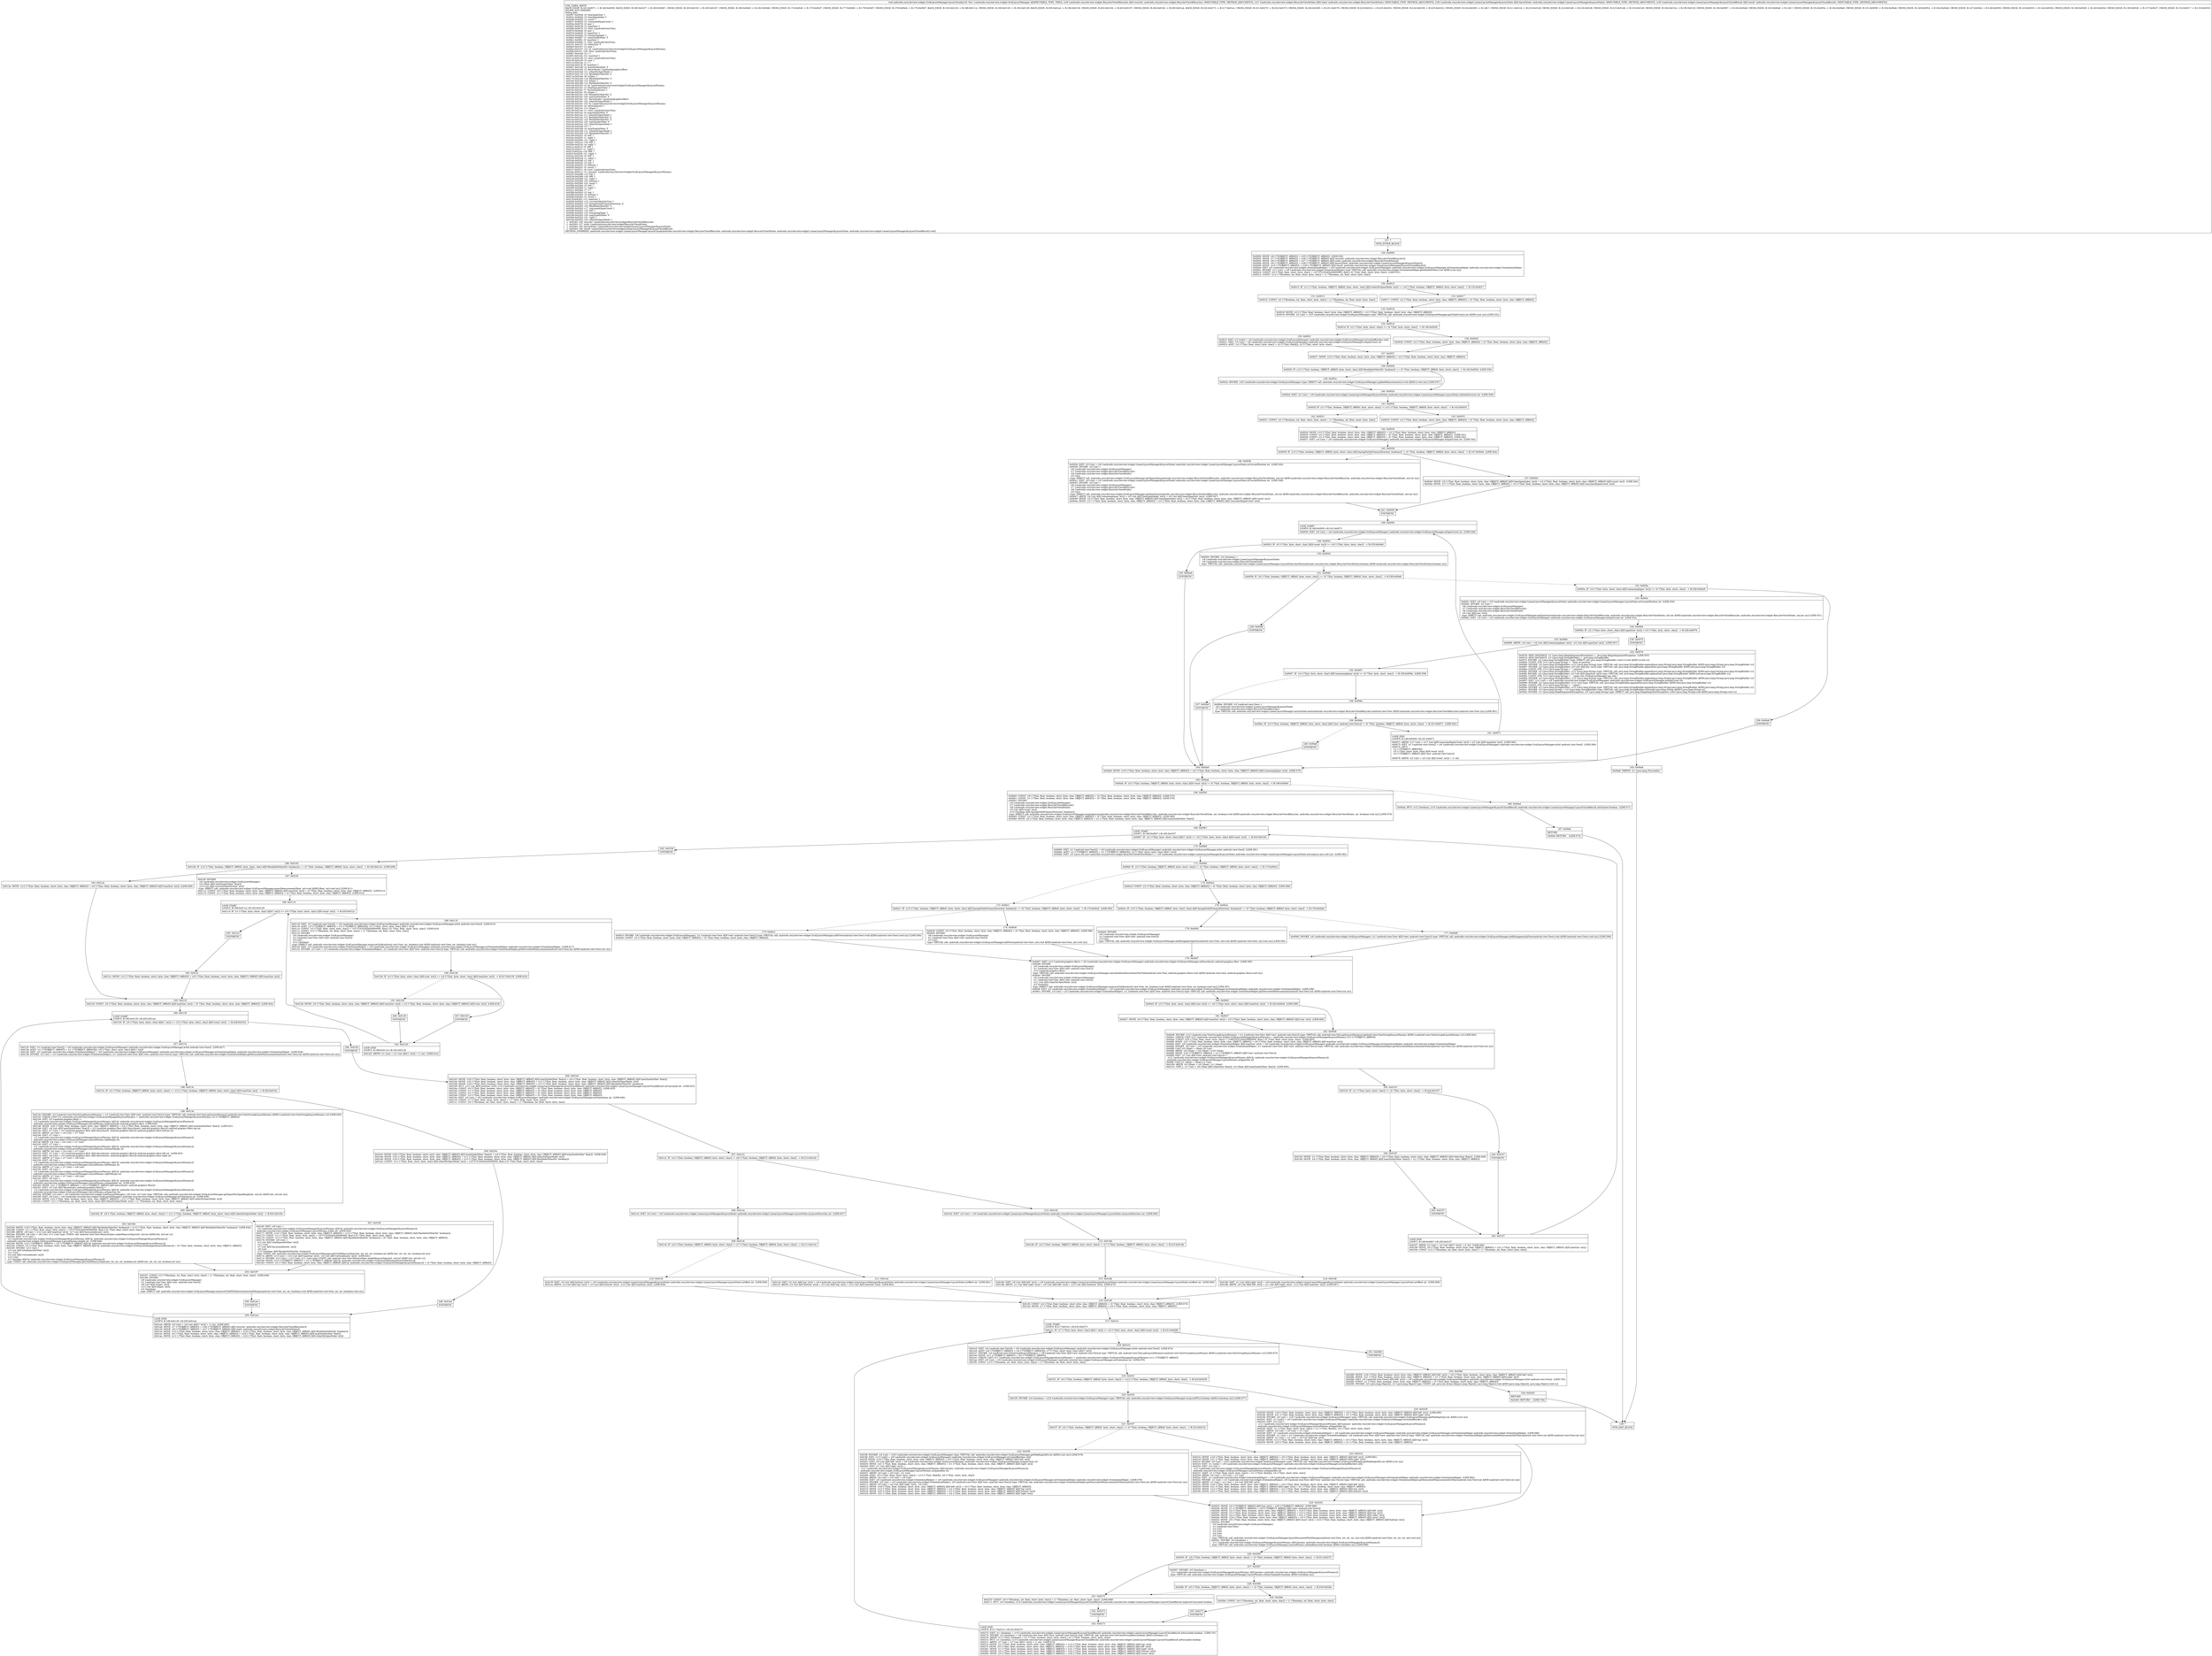 digraph "CFG forandroidx.recyclerview.widget.GridLayoutManager.layoutChunk(Landroidx\/recyclerview\/widget\/RecyclerView$Recycler;Landroidx\/recyclerview\/widget\/RecyclerView$State;Landroidx\/recyclerview\/widget\/LinearLayoutManager$LayoutState;Landroidx\/recyclerview\/widget\/LinearLayoutManager$LayoutChunkResult;)V" {
Node_127 [shape=record,label="{127\:\ ?|MTH_ENTER_BLOCK\l}"];
Node_129 [shape=record,label="{129\:\ 0x0000|0x0000: MOVE  (r6 I:??[OBJECT, ARRAY]) = (r25 I:??[OBJECT, ARRAY])  (LINE:530)\l0x0002: MOVE  (r7 I:??[OBJECT, ARRAY]) = (r26 I:??[OBJECT, ARRAY] A[D('recycler' androidx.recyclerview.widget.RecyclerView$Recycler)]) \l0x0004: MOVE  (r8 I:??[OBJECT, ARRAY]) = (r27 I:??[OBJECT, ARRAY] A[D('state' androidx.recyclerview.widget.RecyclerView$State)]) \l0x0006: MOVE  (r9 I:??[OBJECT, ARRAY]) = (r28 I:??[OBJECT, ARRAY] A[D('layoutState' androidx.recyclerview.widget.LinearLayoutManager$LayoutState)]) \l0x0008: MOVE  (r10 I:??[OBJECT, ARRAY]) = (r29 I:??[OBJECT, ARRAY] A[D('result' androidx.recyclerview.widget.LinearLayoutManager$LayoutChunkResult)]) \l0x000a: IGET  (r0 I:androidx.recyclerview.widget.OrientationHelper) = (r6 I:androidx.recyclerview.widget.GridLayoutManager) androidx.recyclerview.widget.GridLayoutManager.mOrientationHelper androidx.recyclerview.widget.OrientationHelper \l0x000c: INVOKE  (r11 I:int) = (r0 I:androidx.recyclerview.widget.OrientationHelper) type: VIRTUAL call: androidx.recyclerview.widget.OrientationHelper.getModeInOther():int A[MD:():int (m)]\l0x0010: CONST  (r0 I:??[int, float, short, byte, char]) = (1073741824(0x40000000, float:2.0) ??[int, float, short, byte, char])  (LINE:531)\l0x0012: CONST  (r12 I:??[boolean, int, float, short, byte, char]) = (1 ??[boolean, int, float, short, byte, char]) \l}"];
Node_130 [shape=record,label="{130\:\ 0x0013|0x0013: IF  (r11 I:??[int, boolean, OBJECT, ARRAY, byte, short, char] A[D('otherDirSpecMode' int)]) == (r0 I:??[int, boolean, OBJECT, ARRAY, byte, short, char])  \-\> B:132:0x0017 \l}"];
Node_131 [shape=record,label="{131\:\ 0x0015|0x0015: CONST  (r2 I:??[boolean, int, float, short, byte, char]) = (1 ??[boolean, int, float, short, byte, char]) \l}"];
Node_133 [shape=record,label="{133\:\ 0x0018|0x0018: MOVE  (r13 I:??[int, float, boolean, short, byte, char, OBJECT, ARRAY]) = (r2 I:??[int, float, boolean, short, byte, char, OBJECT, ARRAY]) \l0x0019: INVOKE  (r2 I:int) = (r25 I:androidx.recyclerview.widget.GridLayoutManager) type: VIRTUAL call: androidx.recyclerview.widget.GridLayoutManager.getChildCount():int A[MD:():int (m)] (LINE:532)\l}"];
Node_134 [shape=record,label="{134\:\ 0x001d|0x001d: IF  (r2 I:??[int, byte, short, char]) \<= (0 ??[int, byte, short, char])  \-\> B:136:0x0026 \l}"];
Node_135 [shape=record,label="{135\:\ 0x001f|0x001f: IGET  (r2 I:int[]) = (r6 I:androidx.recyclerview.widget.GridLayoutManager) androidx.recyclerview.widget.GridLayoutManager.mCachedBorders int[] \l0x0021: IGET  (r3 I:int) = (r6 I:androidx.recyclerview.widget.GridLayoutManager) androidx.recyclerview.widget.GridLayoutManager.mSpanCount int \l0x0023: AGET  (r2 I:??[int, float, short, byte, char]) = (r2 I:??[int, float][]), (r3 I:??[int, short, byte, char]) \l}"];
Node_137 [shape=record,label="{137\:\ 0x0027|0x0027: MOVE  (r14 I:??[int, float, boolean, short, byte, char, OBJECT, ARRAY]) = (r2 I:??[int, float, boolean, short, byte, char, OBJECT, ARRAY]) \l}"];
Node_138 [shape=record,label="{138\:\ 0x0028|0x0028: IF  (r13 I:??[int, boolean, OBJECT, ARRAY, byte, short, char] A[D('flexibleInOtherDir' boolean)]) == (0 ??[int, boolean, OBJECT, ARRAY, byte, short, char])  \-\> B:140:0x002d  (LINE:536)\l}"];
Node_139 [shape=record,label="{139\:\ 0x002a|0x002a: INVOKE  (r25 I:androidx.recyclerview.widget.GridLayoutManager) type: DIRECT call: androidx.recyclerview.widget.GridLayoutManager.updateMeasurements():void A[MD:():void (m)] (LINE:537)\l}"];
Node_140 [shape=record,label="{140\:\ 0x002d|0x002d: IGET  (r2 I:int) = (r9 I:androidx.recyclerview.widget.LinearLayoutManager$LayoutState) androidx.recyclerview.widget.LinearLayoutManager.LayoutState.mItemDirection int  (LINE:539)\l}"];
Node_141 [shape=record,label="{141\:\ 0x002f|0x002f: IF  (r2 I:??[int, boolean, OBJECT, ARRAY, byte, short, char]) != (r12 I:??[int, boolean, OBJECT, ARRAY, byte, short, char])  \-\> B:143:0x0033 \l}"];
Node_142 [shape=record,label="{142\:\ 0x0031|0x0031: CONST  (r2 I:??[boolean, int, float, short, byte, char]) = (1 ??[boolean, int, float, short, byte, char]) \l}"];
Node_144 [shape=record,label="{144\:\ 0x0034|0x0034: MOVE  (r15 I:??[int, float, boolean, short, byte, char, OBJECT, ARRAY]) = (r2 I:??[int, float, boolean, short, byte, char, OBJECT, ARRAY]) \l0x0035: CONST  (r2 I:??[int, float, boolean, short, byte, char, OBJECT, ARRAY]) = (0 ??[int, float, boolean, short, byte, char, OBJECT, ARRAY])  (LINE:541)\l0x0036: CONST  (r3 I:??[int, float, boolean, short, byte, char, OBJECT, ARRAY]) = (0 ??[int, float, boolean, short, byte, char, OBJECT, ARRAY])  (LINE:542)\l0x0037: IGET  (r4 I:int) = (r6 I:androidx.recyclerview.widget.GridLayoutManager) androidx.recyclerview.widget.GridLayoutManager.mSpanCount int  (LINE:543)\l}"];
Node_145 [shape=record,label="{145\:\ 0x0039|0x0039: IF  (r15 I:??[int, boolean, OBJECT, ARRAY, byte, short, char] A[D('layingOutInPrimaryDirection' boolean)]) != (0 ??[int, boolean, OBJECT, ARRAY, byte, short, char])  \-\> B:147:0x004d  (LINE:544)\l}"];
Node_146 [shape=record,label="{146\:\ 0x003b|0x003b: IGET  (r5 I:int) = (r9 I:androidx.recyclerview.widget.LinearLayoutManager$LayoutState) androidx.recyclerview.widget.LinearLayoutManager.LayoutState.mCurrentPosition int  (LINE:545)\l0x003d: INVOKE  (r5 I:int) = \l  (r6 I:androidx.recyclerview.widget.GridLayoutManager)\l  (r7 I:androidx.recyclerview.widget.RecyclerView$Recycler)\l  (r8 I:androidx.recyclerview.widget.RecyclerView$State)\l  (r5 I:int)\l type: DIRECT call: androidx.recyclerview.widget.GridLayoutManager.getSpanIndex(androidx.recyclerview.widget.RecyclerView$Recycler, androidx.recyclerview.widget.RecyclerView$State, int):int A[MD:(androidx.recyclerview.widget.RecyclerView$Recycler, androidx.recyclerview.widget.RecyclerView$State, int):int (m)]\l0x0041: IGET  (r0 I:int) = (r9 I:androidx.recyclerview.widget.LinearLayoutManager$LayoutState) androidx.recyclerview.widget.LinearLayoutManager.LayoutState.mCurrentPosition int  (LINE:546)\l0x0043: INVOKE  (r0 I:int) = \l  (r6 I:androidx.recyclerview.widget.GridLayoutManager)\l  (r7 I:androidx.recyclerview.widget.RecyclerView$Recycler)\l  (r8 I:androidx.recyclerview.widget.RecyclerView$State)\l  (r0 I:int)\l type: DIRECT call: androidx.recyclerview.widget.GridLayoutManager.getSpanSize(androidx.recyclerview.widget.RecyclerView$Recycler, androidx.recyclerview.widget.RecyclerView$State, int):int A[MD:(androidx.recyclerview.widget.RecyclerView$Recycler, androidx.recyclerview.widget.RecyclerView$State, int):int (m)]\l0x0047: ARITH  (r4 I:int A[D('remainingSpan' int)]) = (r5 I:int A[D('itemSpanIndex' int)]) + (r0 I:int A[D('itemSpanSize' int)])  (LINE:547)\l0x0049: MOVE  (r5 I:??[int, float, boolean, short, byte, char, OBJECT, ARRAY] A[D('itemSpanIndex' int)]) = (r2 I:??[int, float, boolean, short, byte, char, OBJECT, ARRAY] A[D('count' int)]) \l0x004a: MOVE  (r17 I:??[int, float, boolean, short, byte, char, OBJECT, ARRAY]) = (r3 I:??[int, float, boolean, short, byte, char, OBJECT, ARRAY] A[D('consumedSpanCount' int)]) \l}"];
Node_241 [shape=record,label="{241\:\ 0x0050|SYNTHETIC\l}"];
Node_148 [shape=record,label="{148\:\ 0x0050|LOOP_START\lLOOP:0: B:148:0x0050\-\>B:161:0x0071\l|0x0050: IGET  (r0 I:int) = (r6 I:androidx.recyclerview.widget.GridLayoutManager) androidx.recyclerview.widget.GridLayoutManager.mSpanCount int  (LINE:549)\l}"];
Node_149 [shape=record,label="{149\:\ 0x0052|0x0052: IF  (r5 I:??[int, byte, short, char] A[D('count' int)]) \>= (r0 I:??[int, byte, short, char])  \-\> B:235:0x00a9 \l}"];
Node_150 [shape=record,label="{150\:\ 0x0054|0x0054: INVOKE  (r0 I:boolean) = \l  (r9 I:androidx.recyclerview.widget.LinearLayoutManager$LayoutState)\l  (r8 I:androidx.recyclerview.widget.RecyclerView$State)\l type: VIRTUAL call: androidx.recyclerview.widget.LinearLayoutManager.LayoutState.hasMore(androidx.recyclerview.widget.RecyclerView$State):boolean A[MD:(androidx.recyclerview.widget.RecyclerView$State):boolean (m)]\l}"];
Node_151 [shape=record,label="{151\:\ 0x0058|0x0058: IF  (r0 I:??[int, boolean, OBJECT, ARRAY, byte, short, char]) == (0 ??[int, boolean, OBJECT, ARRAY, byte, short, char])  \-\> B:238:0x00a9 \l}"];
Node_152 [shape=record,label="{152\:\ 0x005a|0x005a: IF  (r4 I:??[int, byte, short, char] A[D('remainingSpan' int)]) \<= (0 ??[int, byte, short, char])  \-\> B:239:0x00a9 \l}"];
Node_153 [shape=record,label="{153\:\ 0x005c|0x005c: IGET  (r0 I:int) = (r9 I:androidx.recyclerview.widget.LinearLayoutManager$LayoutState) androidx.recyclerview.widget.LinearLayoutManager.LayoutState.mCurrentPosition int  (LINE:550)\l0x005e: INVOKE  (r2 I:int) = \l  (r6 I:androidx.recyclerview.widget.GridLayoutManager)\l  (r7 I:androidx.recyclerview.widget.RecyclerView$Recycler)\l  (r8 I:androidx.recyclerview.widget.RecyclerView$State)\l  (r0 I:int A[D('pos' int)])\l type: DIRECT call: androidx.recyclerview.widget.GridLayoutManager.getSpanSize(androidx.recyclerview.widget.RecyclerView$Recycler, androidx.recyclerview.widget.RecyclerView$State, int):int A[MD:(androidx.recyclerview.widget.RecyclerView$Recycler, androidx.recyclerview.widget.RecyclerView$State, int):int (m)] (LINE:551)\l0x0062: IGET  (r3 I:int) = (r6 I:androidx.recyclerview.widget.GridLayoutManager) androidx.recyclerview.widget.GridLayoutManager.mSpanCount int  (LINE:552)\l}"];
Node_154 [shape=record,label="{154\:\ 0x0064|0x0064: IF  (r2 I:??[int, byte, short, char] A[D('spanSize' int)]) \> (r3 I:??[int, byte, short, char])  \-\> B:236:0x007b \l}"];
Node_155 [shape=record,label="{155\:\ 0x0066|0x0066: ARITH  (r4 I:int) = (r4 I:int A[D('remainingSpan' int)]) \- (r2 I:int A[D('spanSize' int)])  (LINE:557)\l}"];
Node_156 [shape=record,label="{156\:\ 0x0067|0x0067: IF  (r4 I:??[int, byte, short, char] A[D('remainingSpan' int)]) \>= (0 ??[int, byte, short, char])  \-\> B:158:0x006a  (LINE:558)\l}"];
Node_158 [shape=record,label="{158\:\ 0x006a|0x006a: INVOKE  (r3 I:android.view.View) = \l  (r9 I:androidx.recyclerview.widget.LinearLayoutManager$LayoutState)\l  (r7 I:androidx.recyclerview.widget.RecyclerView$Recycler)\l type: VIRTUAL call: androidx.recyclerview.widget.LinearLayoutManager.LayoutState.next(androidx.recyclerview.widget.RecyclerView$Recycler):android.view.View A[MD:(androidx.recyclerview.widget.RecyclerView$Recycler):android.view.View (m)] (LINE:561)\l}"];
Node_159 [shape=record,label="{159\:\ 0x006e|0x006e: IF  (r3 I:??[int, boolean, OBJECT, ARRAY, byte, short, char] A[D('view' android.view.View)]) != (0 ??[int, boolean, OBJECT, ARRAY, byte, short, char])  \-\> B:161:0x0071  (LINE:562)\l}"];
Node_161 [shape=record,label="{161\:\ 0x0071|LOOP_END\lLOOP:0: B:148:0x0050\-\>B:161:0x0071\l|0x0071: ARITH  (r17 I:int) = (r17 I:int A[D('consumedSpanCount' int)]) + (r2 I:int A[D('spanSize' int)])  (LINE:565)\l0x0073: IGET  (r1 I:android.view.View[]) = (r6 I:androidx.recyclerview.widget.GridLayoutManager) androidx.recyclerview.widget.GridLayoutManager.mSet android.view.View[]  (LINE:566)\l0x0075: APUT  \l  (r1 I:??[OBJECT, ARRAY][])\l  (r5 I:??[int, short, byte, char] A[D('count' int)])\l  (r3 I:??[OBJECT, ARRAY] A[D('view' android.view.View)])\l \l0x0078: ARITH  (r5 I:int) = (r5 I:int A[D('count' int)]) + (1 int) \l}"];
Node_240 [shape=record,label="{240\:\ 0x00a9|SYNTHETIC\l}"];
Node_164 [shape=record,label="{164\:\ 0x00a9|0x00a9: MOVE  (r19 I:??[int, float, boolean, short, byte, char, OBJECT, ARRAY]) = (r4 I:??[int, float, boolean, short, byte, char, OBJECT, ARRAY] A[D('remainingSpan' int)])  (LINE:570)\l}"];
Node_165 [shape=record,label="{165\:\ 0x00ab|0x00ab: IF  (r5 I:??[int, boolean, OBJECT, ARRAY, byte, short, char] A[D('count' int)]) != (0 ??[int, boolean, OBJECT, ARRAY, byte, short, char])  \-\> B:168:0x00b0 \l}"];
Node_166 [shape=record,label="{166\:\ 0x00ad|0x00ad: IPUT  (r12 I:boolean), (r10 I:androidx.recyclerview.widget.LinearLayoutManager$LayoutChunkResult) androidx.recyclerview.widget.LinearLayoutManager.LayoutChunkResult.mFinished boolean  (LINE:571)\l}"];
Node_167 [shape=record,label="{167\:\ 0x00af|RETURN\l|0x00af: RETURN    (LINE:572)\l}"];
Node_128 [shape=record,label="{128\:\ ?|MTH_EXIT_BLOCK\l}"];
Node_168 [shape=record,label="{168\:\ 0x00b0|0x00b0: CONST  (r0 I:??[int, float, boolean, short, byte, char, OBJECT, ARRAY]) = (0 ??[int, float, boolean, short, byte, char, OBJECT, ARRAY])  (LINE:575)\l0x00b1: CONST  (r1 I:??[int, float, boolean, short, byte, char, OBJECT, ARRAY]) = (0 ??[int, float, boolean, short, byte, char, OBJECT, ARRAY])  (LINE:576)\l0x00b2: INVOKE  \l  (r6 I:androidx.recyclerview.widget.GridLayoutManager)\l  (r7 I:androidx.recyclerview.widget.RecyclerView$Recycler)\l  (r8 I:androidx.recyclerview.widget.RecyclerView$State)\l  (r5 I:int A[D('count' int)])\l  (r15 I:boolean A[D('layingOutInPrimaryDirection' boolean)])\l type: DIRECT call: androidx.recyclerview.widget.GridLayoutManager.assignSpans(androidx.recyclerview.widget.RecyclerView$Recycler, androidx.recyclerview.widget.RecyclerView$State, int, boolean):void A[MD:(androidx.recyclerview.widget.RecyclerView$Recycler, androidx.recyclerview.widget.RecyclerView$State, int, boolean):void (m)] (LINE:579)\l0x00b5: CONST  (r2 I:??[int, float, boolean, short, byte, char, OBJECT, ARRAY]) = (0 ??[int, float, boolean, short, byte, char, OBJECT, ARRAY])  (LINE:580)\l0x00b6: MOVE  (r4 I:??[int, float, boolean, short, byte, char, OBJECT, ARRAY]) = (r1 I:??[int, float, boolean, short, byte, char, OBJECT, ARRAY] A[D('maxSizeInOther' float)]) \l}"];
Node_169 [shape=record,label="{169\:\ 0x00b7|LOOP_START\lLOOP:1: B:169:0x00b7\-\>B:185:0x0107\l|0x00b7: IF  (r2 I:??[int, byte, short, char] A[D('i' int)]) \>= (r5 I:??[int, byte, short, char] A[D('count' int)])  \-\> B:242:0x010d \l}"];
Node_170 [shape=record,label="{170\:\ 0x00b9|0x00b9: IGET  (r1 I:android.view.View[]) = (r6 I:androidx.recyclerview.widget.GridLayoutManager) androidx.recyclerview.widget.GridLayoutManager.mSet android.view.View[]  (LINE:581)\l0x00bb: AGET  (r1 I:??[OBJECT, ARRAY]) = (r1 I:??[OBJECT, ARRAY][]), (r2 I:??[int, short, byte, char] A[D('i' int)]) \l0x00bd: IGET  (r3 I:java.util.List\<androidx.recyclerview.widget.RecyclerView$ViewHolder\>) = (r9 I:androidx.recyclerview.widget.LinearLayoutManager$LayoutState) androidx.recyclerview.widget.LinearLayoutManager.LayoutState.mScrapList java.util.List  (LINE:582)\l}"];
Node_171 [shape=record,label="{171\:\ 0x00bf|0x00bf: IF  (r3 I:??[int, boolean, OBJECT, ARRAY, byte, short, char]) != (0 ??[int, boolean, OBJECT, ARRAY, byte, short, char])  \-\> B:175:0x00cd \l}"];
Node_172 [shape=record,label="{172\:\ 0x00c1|0x00c1: IF  (r15 I:??[int, boolean, OBJECT, ARRAY, byte, short, char] A[D('layingOutInPrimaryDirection' boolean)]) == (0 ??[int, boolean, OBJECT, ARRAY, byte, short, char])  \-\> B:174:0x00c8  (LINE:583)\l}"];
Node_173 [shape=record,label="{173\:\ 0x00c3|0x00c3: INVOKE  (r6 I:androidx.recyclerview.widget.GridLayoutManager), (r1 I:android.view.View A[D('view' android.view.View)]) type: VIRTUAL call: androidx.recyclerview.widget.GridLayoutManager.addView(android.view.View):void A[MD:(android.view.View):void (m)] (LINE:584)\l0x00c6: CONST  (r3 I:??[int, float, boolean, short, byte, char, OBJECT, ARRAY]) = (0 ??[int, float, boolean, short, byte, char, OBJECT, ARRAY]) \l}"];
Node_179 [shape=record,label="{179\:\ 0x00d7|0x00d7: IGET  (r12 I:android.graphics.Rect) = (r6 I:androidx.recyclerview.widget.GridLayoutManager) androidx.recyclerview.widget.GridLayoutManager.mDecorInsets android.graphics.Rect  (LINE:595)\l0x00d9: INVOKE  \l  (r6 I:androidx.recyclerview.widget.GridLayoutManager)\l  (r1 I:android.view.View A[D('view' android.view.View)])\l  (r12 I:android.graphics.Rect)\l type: VIRTUAL call: androidx.recyclerview.widget.GridLayoutManager.calculateItemDecorationsForChild(android.view.View, android.graphics.Rect):void A[MD:(android.view.View, android.graphics.Rect):void (m)]\l0x00dc: INVOKE  \l  (r6 I:androidx.recyclerview.widget.GridLayoutManager)\l  (r1 I:android.view.View A[D('view' android.view.View)])\l  (r11 I:int A[D('otherDirSpecMode' int)])\l  (r3 I:boolean)\l type: DIRECT call: androidx.recyclerview.widget.GridLayoutManager.measureChild(android.view.View, int, boolean):void A[MD:(android.view.View, int, boolean):void (m)] (LINE:597)\l0x00df: IGET  (r3 I:androidx.recyclerview.widget.OrientationHelper) = (r6 I:androidx.recyclerview.widget.GridLayoutManager) androidx.recyclerview.widget.GridLayoutManager.mOrientationHelper androidx.recyclerview.widget.OrientationHelper  (LINE:598)\l0x00e1: INVOKE  (r3 I:int) = (r3 I:androidx.recyclerview.widget.OrientationHelper), (r1 I:android.view.View A[D('view' android.view.View)]) type: VIRTUAL call: androidx.recyclerview.widget.OrientationHelper.getDecoratedMeasurement(android.view.View):int A[MD:(android.view.View):int (m)]\l}"];
Node_180 [shape=record,label="{180\:\ 0x00e5|0x00e5: IF  (r3 I:??[int, byte, short, char] A[D('size' int)]) \<= (r0 I:??[int, byte, short, char] A[D('maxSize' int)])  \-\> B:182:0x00e8  (LINE:599)\l}"];
Node_181 [shape=record,label="{181\:\ 0x00e7|0x00e7: MOVE  (r0 I:??[int, float, boolean, short, byte, char, OBJECT, ARRAY] A[D('maxSize' int)]) = (r3 I:??[int, float, boolean, short, byte, char, OBJECT, ARRAY] A[D('size' int)])  (LINE:600)\l}"];
Node_182 [shape=record,label="{182\:\ 0x00e8|0x00e8: INVOKE  (r12 I:android.view.ViewGroup$LayoutParams) = (r1 I:android.view.View A[D('view' android.view.View)]) type: VIRTUAL call: android.view.View.getLayoutParams():android.view.ViewGroup$LayoutParams A[MD:():android.view.ViewGroup$LayoutParams (c)] (LINE:602)\l0x00ec: CHECK_CAST (r12 I:androidx.recyclerview.widget.GridLayoutManager$LayoutParams) = (androidx.recyclerview.widget.GridLayoutManager$LayoutParams) (r12 I:??[OBJECT, ARRAY]) \l0x00ee: CONST  (r20 I:??[int, float, short, byte, char]) = (1065353216(0x3f800000, float:1.0) ??[int, float, short, byte, char])  (LINE:603)\l0x00f0: MOVE  (r21 I:??[int, float, boolean, short, byte, char, OBJECT, ARRAY]) = (r0 I:??[int, float, boolean, short, byte, char, OBJECT, ARRAY] A[D('maxSize' int)]) \l0x00f2: IGET  (r0 I:androidx.recyclerview.widget.OrientationHelper A[D('maxSize' int)]) = (r6 I:androidx.recyclerview.widget.GridLayoutManager) androidx.recyclerview.widget.GridLayoutManager.mOrientationHelper androidx.recyclerview.widget.OrientationHelper \l0x00f4: INVOKE  (r0 I:int) = (r0 I:androidx.recyclerview.widget.OrientationHelper), (r1 I:android.view.View A[D('view' android.view.View)]) type: VIRTUAL call: androidx.recyclerview.widget.OrientationHelper.getDecoratedMeasurementInOther(android.view.View):int A[MD:(android.view.View):int (m)]\l0x00f8: CAST (r0 I:float) = (float) (r0 I:int) \l0x00f9: ARITH  (r0 I:float) = (r0 I:float) * (r20 I:float) \l0x00fb: MOVE  (r20 I:??[OBJECT, ARRAY]) = (r1 I:??[OBJECT, ARRAY] A[D('view' android.view.View)]) \l0x00fd: IGET  (r1 I:int A[D('view' android.view.View)]) = \l  (r12 I:androidx.recyclerview.widget.GridLayoutManager$LayoutParams A[D('lp' androidx.recyclerview.widget.GridLayoutManager$LayoutParams)])\l androidx.recyclerview.widget.GridLayoutManager.LayoutParams.mSpanSize int \l0x00ff: CAST (r1 I:float) = (float) (r1 I:int) \l0x0100: ARITH  (r0 I:float) = (r0 I:float) \/ (r1 I:float) \l0x0101: CMP_L  (r1 I:int) = (r0 I:float A[D('otherSize' float)]), (r4 I:float A[D('maxSizeInOther' float)])  (LINE:605)\l}"];
Node_183 [shape=record,label="{183\:\ 0x0103|0x0103: IF  (r1 I:??[int, byte, short, char]) \<= (0 ??[int, byte, short, char])  \-\> B:244:0x0107 \l}"];
Node_184 [shape=record,label="{184\:\ 0x0105|0x0105: MOVE  (r1 I:??[int, float, boolean, short, byte, char, OBJECT, ARRAY]) = (r0 I:??[int, float, boolean, short, byte, char, OBJECT, ARRAY] A[D('otherSize' float)])  (LINE:606)\l0x0106: MOVE  (r4 I:??[int, float, boolean, short, byte, char, OBJECT, ARRAY] A[D('maxSizeInOther' float)]) = (r1 I:??[int, float, boolean, short, byte, char, OBJECT, ARRAY]) \l}"];
Node_243 [shape=record,label="{243\:\ 0x0107|SYNTHETIC\l}"];
Node_185 [shape=record,label="{185\:\ 0x0107|LOOP_END\lLOOP:1: B:169:0x00b7\-\>B:185:0x0107\l|0x0107: ARITH  (r2 I:int) = (r2 I:int A[D('i' int)]) + (1 int)  (LINE:580)\l0x0109: MOVE  (r0 I:??[int, float, boolean, short, byte, char, OBJECT, ARRAY]) = (r21 I:??[int, float, boolean, short, byte, char, OBJECT, ARRAY] A[D('maxSize' int)]) \l0x010b: CONST  (r12 I:??[boolean, int, float, short, byte, char]) = (1 ??[boolean, int, float, short, byte, char]) \l}"];
Node_244 [shape=record,label="{244\:\ 0x0107|SYNTHETIC\l}"];
Node_174 [shape=record,label="{174\:\ 0x00c8|0x00c8: CONST  (r3 I:??[int, float, boolean, short, byte, char, OBJECT, ARRAY]) = (0 ??[int, float, boolean, short, byte, char, OBJECT, ARRAY])  (LINE:586)\l0x00c9: INVOKE  \l  (r6 I:androidx.recyclerview.widget.GridLayoutManager)\l  (r1 I:android.view.View A[D('view' android.view.View)])\l  (r3 I:int)\l type: VIRTUAL call: androidx.recyclerview.widget.GridLayoutManager.addView(android.view.View, int):void A[MD:(android.view.View, int):void (m)]\l}"];
Node_175 [shape=record,label="{175\:\ 0x00cd|0x00cd: CONST  (r3 I:??[int, float, boolean, short, byte, char, OBJECT, ARRAY]) = (0 ??[int, float, boolean, short, byte, char, OBJECT, ARRAY])  (LINE:589)\l}"];
Node_176 [shape=record,label="{176\:\ 0x00ce|0x00ce: IF  (r15 I:??[int, boolean, OBJECT, ARRAY, byte, short, char] A[D('layingOutInPrimaryDirection' boolean)]) == (0 ??[int, boolean, OBJECT, ARRAY, byte, short, char])  \-\> B:178:0x00d4 \l}"];
Node_177 [shape=record,label="{177\:\ 0x00d0|0x00d0: INVOKE  (r6 I:androidx.recyclerview.widget.GridLayoutManager), (r1 I:android.view.View A[D('view' android.view.View)]) type: VIRTUAL call: androidx.recyclerview.widget.GridLayoutManager.addDisappearingView(android.view.View):void A[MD:(android.view.View):void (m)] (LINE:590)\l}"];
Node_178 [shape=record,label="{178\:\ 0x00d4|0x00d4: INVOKE  \l  (r6 I:androidx.recyclerview.widget.GridLayoutManager)\l  (r1 I:android.view.View A[D('view' android.view.View)])\l  (r3 I:int)\l type: VIRTUAL call: androidx.recyclerview.widget.GridLayoutManager.addDisappearingView(android.view.View, int):void A[MD:(android.view.View, int):void (m)] (LINE:592)\l}"];
Node_242 [shape=record,label="{242\:\ 0x010d|SYNTHETIC\l}"];
Node_186 [shape=record,label="{186\:\ 0x010d|0x010d: IF  (r13 I:??[int, boolean, OBJECT, ARRAY, byte, short, char] A[D('flexibleInOtherDir' boolean)]) == (0 ??[int, boolean, OBJECT, ARRAY, byte, short, char])  \-\> B:194:0x012e  (LINE:609)\l}"];
Node_187 [shape=record,label="{187\:\ 0x010f|0x010f: INVOKE  \l  (r6 I:androidx.recyclerview.widget.GridLayoutManager)\l  (r4 I:float A[D('maxSizeInOther' float)])\l  (r14 I:int A[D('currentOtherDirSize' int)])\l type: DIRECT call: androidx.recyclerview.widget.GridLayoutManager.guessMeasurement(float, int):void A[MD:(float, int):void (m)] (LINE:611)\l0x0112: CONST  (r0 I:??[int, float, boolean, short, byte, char, OBJECT, ARRAY] A[D('maxSize' int)]) = (0 ??[int, float, boolean, short, byte, char, OBJECT, ARRAY])  (LINE:613)\l0x0113: CONST  (r1 I:??[int, float, boolean, short, byte, char, OBJECT, ARRAY]) = (0 ??[int, float, boolean, short, byte, char, OBJECT, ARRAY])  (LINE:614)\l}"];
Node_188 [shape=record,label="{188\:\ 0x0114|LOOP_START\lLOOP:2: B:188:0x0114\-\>B:192:0x0129\l|0x0114: IF  (r1 I:??[int, byte, short, char] A[D('i' int)]) \>= (r5 I:??[int, byte, short, char] A[D('count' int)])  \-\> B:245:0x012c \l}"];
Node_189 [shape=record,label="{189\:\ 0x0116|0x0116: IGET  (r2 I:android.view.View[]) = (r6 I:androidx.recyclerview.widget.GridLayoutManager) androidx.recyclerview.widget.GridLayoutManager.mSet android.view.View[]  (LINE:615)\l0x0118: AGET  (r2 I:??[OBJECT, ARRAY]) = (r2 I:??[OBJECT, ARRAY][]), (r1 I:??[int, short, byte, char] A[D('i' int)]) \l0x011a: CONST  (r3 I:??[int, float, short, byte, char]) = (1073741824(0x40000000, float:2.0) ??[int, float, short, byte, char])  (LINE:616)\l0x011c: CONST  (r12 I:??[boolean, int, float, short, byte, char]) = (1 ??[boolean, int, float, short, byte, char]) \l0x011d: INVOKE  \l  (r6 I:androidx.recyclerview.widget.GridLayoutManager)\l  (r2 I:android.view.View A[D('view' android.view.View)])\l  (r3 I:int)\l  (r12 I:boolean)\l type: DIRECT call: androidx.recyclerview.widget.GridLayoutManager.measureChild(android.view.View, int, boolean):void A[MD:(android.view.View, int, boolean):void (m)]\l0x0120: IGET  (r3 I:androidx.recyclerview.widget.OrientationHelper) = (r6 I:androidx.recyclerview.widget.GridLayoutManager) androidx.recyclerview.widget.GridLayoutManager.mOrientationHelper androidx.recyclerview.widget.OrientationHelper  (LINE:617)\l0x0122: INVOKE  (r3 I:int) = (r3 I:androidx.recyclerview.widget.OrientationHelper), (r2 I:android.view.View A[D('view' android.view.View)]) type: VIRTUAL call: androidx.recyclerview.widget.OrientationHelper.getDecoratedMeasurement(android.view.View):int A[MD:(android.view.View):int (m)]\l}"];
Node_190 [shape=record,label="{190\:\ 0x0126|0x0126: IF  (r3 I:??[int, byte, short, char] A[D('size' int)]) \<= (r0 I:??[int, byte, short, char] A[D('maxSize' int)])  \-\> B:247:0x0129  (LINE:618)\l}"];
Node_191 [shape=record,label="{191\:\ 0x0128|0x0128: MOVE  (r0 I:??[int, float, boolean, short, byte, char, OBJECT, ARRAY] A[D('maxSize' int)]) = (r3 I:??[int, float, boolean, short, byte, char, OBJECT, ARRAY] A[D('size' int)])  (LINE:619)\l}"];
Node_246 [shape=record,label="{246\:\ 0x0129|SYNTHETIC\l}"];
Node_192 [shape=record,label="{192\:\ 0x0129|LOOP_END\lLOOP:2: B:188:0x0114\-\>B:192:0x0129\l|0x0129: ARITH  (r1 I:int) = (r1 I:int A[D('i' int)]) + (1 int)  (LINE:614)\l}"];
Node_247 [shape=record,label="{247\:\ 0x0129|SYNTHETIC\l}"];
Node_245 [shape=record,label="{245\:\ 0x012c|SYNTHETIC\l}"];
Node_193 [shape=record,label="{193\:\ 0x012c|0x012c: MOVE  (r12 I:??[int, float, boolean, short, byte, char, OBJECT, ARRAY]) = (r0 I:??[int, float, boolean, short, byte, char, OBJECT, ARRAY] A[D('maxSize' int)]) \l}"];
Node_195 [shape=record,label="{195\:\ 0x012f|0x012f: CONST  (r0 I:??[int, float, boolean, short, byte, char, OBJECT, ARRAY] A[D('maxSize' int)]) = (0 ??[int, float, boolean, short, byte, char, OBJECT, ARRAY])  (LINE:626)\l}"];
Node_196 [shape=record,label="{196\:\ 0x0130|LOOP_START\lLOOP:3: B:196:0x0130\-\>B:205:0x01a4\l|0x0130: IF  (r0 I:??[int, byte, short, char] A[D('i' int)]) \>= (r5 I:??[int, byte, short, char] A[D('count' int)])  \-\> B:248:0x01b2 \l}"];
Node_197 [shape=record,label="{197\:\ 0x0132|0x0132: IGET  (r1 I:android.view.View[]) = (r6 I:androidx.recyclerview.widget.GridLayoutManager) androidx.recyclerview.widget.GridLayoutManager.mSet android.view.View[]  (LINE:627)\l0x0134: AGET  (r1 I:??[OBJECT, ARRAY]) = (r1 I:??[OBJECT, ARRAY][]), (r0 I:??[int, short, byte, char] A[D('i' int)]) \l0x0136: IGET  (r2 I:androidx.recyclerview.widget.OrientationHelper) = (r6 I:androidx.recyclerview.widget.GridLayoutManager) androidx.recyclerview.widget.GridLayoutManager.mOrientationHelper androidx.recyclerview.widget.OrientationHelper  (LINE:628)\l0x0138: INVOKE  (r2 I:int) = (r2 I:androidx.recyclerview.widget.OrientationHelper), (r1 I:android.view.View A[D('view' android.view.View)]) type: VIRTUAL call: androidx.recyclerview.widget.OrientationHelper.getDecoratedMeasurement(android.view.View):int A[MD:(android.view.View):int (m)]\l}"];
Node_198 [shape=record,label="{198\:\ 0x013c|0x013c: IF  (r2 I:??[int, boolean, OBJECT, ARRAY, byte, short, char]) == (r12 I:??[int, boolean, OBJECT, ARRAY, byte, short, char] A[D('maxSize' int)])  \-\> B:204:0x019c \l}"];
Node_199 [shape=record,label="{199\:\ 0x013e|0x013e: INVOKE  (r2 I:android.view.ViewGroup$LayoutParams) = (r1 I:android.view.View A[D('view' android.view.View)]) type: VIRTUAL call: android.view.View.getLayoutParams():android.view.ViewGroup$LayoutParams A[MD:():android.view.ViewGroup$LayoutParams (c)] (LINE:629)\l0x0142: CHECK_CAST (r2 I:androidx.recyclerview.widget.GridLayoutManager$LayoutParams) = (androidx.recyclerview.widget.GridLayoutManager$LayoutParams) (r2 I:??[OBJECT, ARRAY]) \l0x0144: IGET  (r3 I:android.graphics.Rect) = \l  (r2 I:androidx.recyclerview.widget.GridLayoutManager$LayoutParams A[D('lp' androidx.recyclerview.widget.GridLayoutManager$LayoutParams)])\l androidx.recyclerview.widget.GridLayoutManager.LayoutParams.mDecorInsets android.graphics.Rect  (LINE:630)\l0x0146: MOVE  (r20 I:??[int, float, boolean, short, byte, char, OBJECT, ARRAY]) = (r4 I:??[int, float, boolean, short, byte, char, OBJECT, ARRAY] A[D('maxSizeInOther' float)])  (LINE:631)\l0x0148: IGET  (r4 I:int A[D('maxSizeInOther' float)]) = (r3 I:android.graphics.Rect A[D('decorInsets' android.graphics.Rect)]) android.graphics.Rect.top int \l0x014a: IGET  (r7 I:int) = (r3 I:android.graphics.Rect A[D('decorInsets' android.graphics.Rect)]) android.graphics.Rect.bottom int \l0x014c: ARITH  (r4 I:int) = (r4 I:int) + (r7 I:int) \l0x014d: IGET  (r7 I:int) = \l  (r2 I:androidx.recyclerview.widget.GridLayoutManager$LayoutParams A[D('lp' androidx.recyclerview.widget.GridLayoutManager$LayoutParams)])\l androidx.recyclerview.widget.GridLayoutManager.LayoutParams.topMargin int \l0x014f: ARITH  (r4 I:int) = (r4 I:int) + (r7 I:int) \l0x0150: IGET  (r7 I:int) = \l  (r2 I:androidx.recyclerview.widget.GridLayoutManager$LayoutParams A[D('lp' androidx.recyclerview.widget.GridLayoutManager$LayoutParams)])\l androidx.recyclerview.widget.GridLayoutManager.LayoutParams.bottomMargin int \l0x0152: ARITH  (r4 I:int) = (r4 I:int) + (r7 I:int) \l0x0153: IGET  (r7 I:int) = (r3 I:android.graphics.Rect A[D('decorInsets' android.graphics.Rect)]) android.graphics.Rect.left int  (LINE:633)\l0x0155: IGET  (r8 I:int) = (r3 I:android.graphics.Rect A[D('decorInsets' android.graphics.Rect)]) android.graphics.Rect.right int \l0x0157: ARITH  (r7 I:int) = (r7 I:int) + (r8 I:int) \l0x0158: IGET  (r8 I:int) = \l  (r2 I:androidx.recyclerview.widget.GridLayoutManager$LayoutParams A[D('lp' androidx.recyclerview.widget.GridLayoutManager$LayoutParams)])\l androidx.recyclerview.widget.GridLayoutManager.LayoutParams.leftMargin int \l0x015a: ARITH  (r7 I:int) = (r7 I:int) + (r8 I:int) \l0x015b: IGET  (r8 I:int) = \l  (r2 I:androidx.recyclerview.widget.GridLayoutManager$LayoutParams A[D('lp' androidx.recyclerview.widget.GridLayoutManager$LayoutParams)])\l androidx.recyclerview.widget.GridLayoutManager.LayoutParams.rightMargin int \l0x015d: ARITH  (r7 I:int) = (r7 I:int) + (r8 I:int) \l0x015e: IGET  (r8 I:int) = \l  (r2 I:androidx.recyclerview.widget.GridLayoutManager$LayoutParams A[D('lp' androidx.recyclerview.widget.GridLayoutManager$LayoutParams)])\l androidx.recyclerview.widget.GridLayoutManager.LayoutParams.mSpanIndex int  (LINE:635)\l0x0160: MOVE  (r21 I:??[OBJECT, ARRAY]) = (r3 I:??[OBJECT, ARRAY] A[D('decorInsets' android.graphics.Rect)]) \l0x0162: IGET  (r3 I:int A[D('decorInsets' android.graphics.Rect)]) = \l  (r2 I:androidx.recyclerview.widget.GridLayoutManager$LayoutParams A[D('lp' androidx.recyclerview.widget.GridLayoutManager$LayoutParams)])\l androidx.recyclerview.widget.GridLayoutManager.LayoutParams.mSpanSize int \l0x0164: INVOKE  (r3 I:int) = (r6 I:androidx.recyclerview.widget.GridLayoutManager), (r8 I:int), (r3 I:int) type: VIRTUAL call: androidx.recyclerview.widget.GridLayoutManager.getSpaceForSpanRange(int, int):int A[MD:(int, int):int (m)]\l0x0168: IGET  (r8 I:int) = (r6 I:androidx.recyclerview.widget.GridLayoutManager) androidx.recyclerview.widget.GridLayoutManager.mOrientation int  (LINE:638)\l0x016a: MOVE  (r22 I:??[int, float, boolean, short, byte, char, OBJECT, ARRAY]) = (r11 I:??[int, float, boolean, short, byte, char, OBJECT, ARRAY] A[D('otherDirSpecMode' int)]) \l0x016c: CONST  (r11 I:??[boolean, int, float, short, byte, char] A[D('otherDirSpecMode' int)]) = (1 ??[boolean, int, float, short, byte, char]) \l}"];
Node_200 [shape=record,label="{200\:\ 0x016d|0x016d: IF  (r8 I:??[int, boolean, OBJECT, ARRAY, byte, short, char]) != (r11 I:??[int, boolean, OBJECT, ARRAY, byte, short, char] A[D('otherDirSpecMode' int)])  \-\> B:202:0x0184 \l}"];
Node_201 [shape=record,label="{201\:\ 0x016f|0x016f: IGET  (r8 I:int) = \l  (r2 I:androidx.recyclerview.widget.GridLayoutManager$LayoutParams A[D('lp' androidx.recyclerview.widget.GridLayoutManager$LayoutParams)])\l androidx.recyclerview.widget.GridLayoutManager.LayoutParams.width int  (LINE:639)\l0x0171: MOVE  (r16 I:??[int, float, boolean, short, byte, char, OBJECT, ARRAY]) = (r13 I:??[int, float, boolean, short, byte, char, OBJECT, ARRAY] A[D('flexibleInOtherDir' boolean)]) \l0x0173: CONST  (r11 I:??[int, float, short, byte, char]) = (1073741824(0x40000000, float:2.0) ??[int, float, short, byte, char]) \l0x0175: CONST  (r13 I:??[int, float, boolean, short, byte, char, OBJECT, ARRAY] A[D('flexibleInOtherDir' boolean)]) = (0 ??[int, float, boolean, short, byte, char, OBJECT, ARRAY]) \l0x0176: INVOKE  (r8 I:int) = \l  (r3 I:int A[D('totalSpaceInOther' int)])\l  (r11 I:int)\l  (r7 I:int A[D('horizontalInsets' int)])\l  (r8 I:int)\l  (r13 I:boolean A[D('flexibleInOtherDir' boolean)])\l type: STATIC call: androidx.recyclerview.widget.GridLayoutManager.getChildMeasureSpec(int, int, int, int, boolean):int A[MD:(int, int, int, int, boolean):int (m)]\l0x017a: ARITH  (r13 I:int) = (r12 I:int A[D('maxSize' int)]) \- (r4 I:int A[D('verticalInsets' int)])  (LINE:641)\l0x017c: INVOKE  (r13 I:int) = (r13 I:int), (r11 I:int) type: STATIC call: android.view.View.MeasureSpec.makeMeasureSpec(int, int):int A[MD:(int, int):int (c)]\l0x0180: MOVE  (r23 I:??[OBJECT, ARRAY]) = (r2 I:??[OBJECT, ARRAY] A[D('lp' androidx.recyclerview.widget.GridLayoutManager$LayoutParams)]) \l0x0182: CONST  (r2 I:??[int, float, boolean, short, byte, char, OBJECT, ARRAY] A[D('lp' androidx.recyclerview.widget.GridLayoutManager$LayoutParams)]) = (0 ??[int, float, boolean, short, byte, char, OBJECT, ARRAY]) \l}"];
Node_203 [shape=record,label="{203\:\ 0x0197|0x0197: CONST  (r2 I:??[boolean, int, float, short, byte, char]) = (1 ??[boolean, int, float, short, byte, char])  (LINE:649)\l0x0198: INVOKE  \l  (r6 I:androidx.recyclerview.widget.GridLayoutManager)\l  (r1 I:android.view.View A[D('view' android.view.View)])\l  (r8 I:int A[D('wSpec' int)])\l  (r13 I:int A[D('hSpec' int)])\l  (r2 I:boolean)\l type: DIRECT call: androidx.recyclerview.widget.GridLayoutManager.measureChildWithDecorationsAndMargin(android.view.View, int, int, boolean):void A[MD:(android.view.View, int, int, boolean):void (m)]\l}"];
Node_250 [shape=record,label="{250\:\ 0x01a4|SYNTHETIC\l}"];
Node_205 [shape=record,label="{205\:\ 0x01a4|LOOP_END\lLOOP:3: B:196:0x0130\-\>B:205:0x01a4\l|0x01a4: ARITH  (r0 I:int) = (r0 I:int A[D('i' int)]) + (1 int)  (LINE:626)\l0x01a6: MOVE  (r7 I:??[OBJECT, ARRAY]) = (r26 I:??[OBJECT, ARRAY] A[D('recycler' androidx.recyclerview.widget.RecyclerView$Recycler)]) \l0x01a8: MOVE  (r8 I:??[OBJECT, ARRAY]) = (r27 I:??[OBJECT, ARRAY] A[D('state' androidx.recyclerview.widget.RecyclerView$State)]) \l0x01aa: MOVE  (r13 I:??[int, float, boolean, short, byte, char, OBJECT, ARRAY]) = (r16 I:??[int, float, boolean, short, byte, char, OBJECT, ARRAY] A[D('flexibleInOtherDir' boolean)]) \l0x01ac: MOVE  (r4 I:??[int, float, boolean, short, byte, char, OBJECT, ARRAY]) = (r20 I:??[int, float, boolean, short, byte, char, OBJECT, ARRAY] A[D('maxSizeInOther' float)]) \l0x01ae: MOVE  (r11 I:??[int, float, boolean, short, byte, char, OBJECT, ARRAY]) = (r22 I:??[int, float, boolean, short, byte, char, OBJECT, ARRAY] A[D('otherDirSpecMode' int)]) \l}"];
Node_202 [shape=record,label="{202\:\ 0x0184|0x0184: MOVE  (r16 I:??[int, float, boolean, short, byte, char, OBJECT, ARRAY] A[D('flexibleInOtherDir' boolean)]) = (r13 I:??[int, float, boolean, short, byte, char, OBJECT, ARRAY] A[D('flexibleInOtherDir' boolean)])  (LINE:644)\l0x0186: CONST  (r11 I:??[int, float, short, byte, char]) = (1073741824(0x40000000, float:2.0) ??[int, float, short, byte, char]) \l0x0188: ARITH  (r8 I:int) = (r12 I:int A[D('maxSize' int)]) \- (r7 I:int A[D('horizontalInsets' int)]) \l0x018a: INVOKE  (r8 I:int) = (r8 I:int), (r11 I:int) type: STATIC call: android.view.View.MeasureSpec.makeMeasureSpec(int, int):int A[MD:(int, int):int (c)]\l0x018e: IGET  (r13 I:int) = \l  (r2 I:androidx.recyclerview.widget.GridLayoutManager$LayoutParams A[D('lp' androidx.recyclerview.widget.GridLayoutManager$LayoutParams)])\l androidx.recyclerview.widget.GridLayoutManager.LayoutParams.height int  (LINE:646)\l0x0190: MOVE  (r23 I:??[OBJECT, ARRAY]) = (r2 I:??[OBJECT, ARRAY] A[D('lp' androidx.recyclerview.widget.GridLayoutManager$LayoutParams)]) \l0x0192: CONST  (r2 I:??[int, float, boolean, short, byte, char, OBJECT, ARRAY] A[D('lp' androidx.recyclerview.widget.GridLayoutManager$LayoutParams)]) = (0 ??[int, float, boolean, short, byte, char, OBJECT, ARRAY]) \l0x0193: INVOKE  (r13 I:int) = \l  (r3 I:int A[D('totalSpaceInOther' int)])\l  (r11 I:int)\l  (r4 I:int A[D('verticalInsets' int)])\l  (r13 I:int)\l  (r2 I:boolean A[D('lp' androidx.recyclerview.widget.GridLayoutManager$LayoutParams)])\l type: STATIC call: androidx.recyclerview.widget.GridLayoutManager.getChildMeasureSpec(int, int, int, int, boolean):int A[MD:(int, int, int, int, boolean):int (m)]\l}"];
Node_204 [shape=record,label="{204\:\ 0x019c|0x019c: MOVE  (r20 I:??[int, float, boolean, short, byte, char, OBJECT, ARRAY] A[D('maxSizeInOther' float)]) = (r4 I:??[int, float, boolean, short, byte, char, OBJECT, ARRAY] A[D('maxSizeInOther' float)])  (LINE:628)\l0x019e: MOVE  (r22 I:??[int, float, boolean, short, byte, char, OBJECT, ARRAY]) = (r11 I:??[int, float, boolean, short, byte, char, OBJECT, ARRAY] A[D('otherDirSpecMode' int)]) \l0x01a0: MOVE  (r16 I:??[int, float, boolean, short, byte, char, OBJECT, ARRAY]) = (r13 I:??[int, float, boolean, short, byte, char, OBJECT, ARRAY] A[D('flexibleInOtherDir' boolean)]) \l0x01a2: CONST  (r11 I:??[int, float, short, byte, char] A[D('otherDirSpecMode' int)]) = (1073741824(0x40000000, float:2.0) ??[int, float, short, byte, char]) \l}"];
Node_249 [shape=record,label="{249\:\ 0x01a4|SYNTHETIC\l}"];
Node_248 [shape=record,label="{248\:\ 0x01b2|SYNTHETIC\l}"];
Node_206 [shape=record,label="{206\:\ 0x01b2|0x01b2: MOVE  (r20 I:??[int, float, boolean, short, byte, char, OBJECT, ARRAY] A[D('maxSizeInOther' float)]) = (r4 I:??[int, float, boolean, short, byte, char, OBJECT, ARRAY] A[D('maxSizeInOther' float)]) \l0x01b4: MOVE  (r22 I:??[int, float, boolean, short, byte, char, OBJECT, ARRAY]) = (r11 I:??[int, float, boolean, short, byte, char, OBJECT, ARRAY] A[D('otherDirSpecMode' int)]) \l0x01b6: MOVE  (r16 I:??[int, float, boolean, short, byte, char, OBJECT, ARRAY]) = (r13 I:??[int, float, boolean, short, byte, char, OBJECT, ARRAY] A[D('flexibleInOtherDir' boolean)]) \l0x01b8: IPUT  (r12 I:int A[D('maxSize' int)]), (r10 I:androidx.recyclerview.widget.LinearLayoutManager$LayoutChunkResult) androidx.recyclerview.widget.LinearLayoutManager.LayoutChunkResult.mConsumed int  (LINE:653)\l0x01ba: CONST  (r0 I:??[int, float, boolean, short, byte, char, OBJECT, ARRAY]) = (0 ??[int, float, boolean, short, byte, char, OBJECT, ARRAY])  (LINE:655)\l0x01bb: CONST  (r1 I:??[int, float, boolean, short, byte, char, OBJECT, ARRAY]) = (0 ??[int, float, boolean, short, byte, char, OBJECT, ARRAY]) \l0x01bc: CONST  (r2 I:??[int, float, boolean, short, byte, char, OBJECT, ARRAY]) = (0 ??[int, float, boolean, short, byte, char, OBJECT, ARRAY]) \l0x01bd: CONST  (r3 I:??[int, float, boolean, short, byte, char, OBJECT, ARRAY]) = (0 ??[int, float, boolean, short, byte, char, OBJECT, ARRAY]) \l0x01be: IGET  (r4 I:int) = (r6 I:androidx.recyclerview.widget.GridLayoutManager) androidx.recyclerview.widget.GridLayoutManager.mOrientation int  (LINE:656)\l0x01c0: CONST  (r7 I:??[int, float, short, byte, char]) = (\-1 ??[int, float, short, byte, char]) \l0x01c1: CONST  (r8 I:??[boolean, int, float, short, byte, char]) = (1 ??[boolean, int, float, short, byte, char]) \l}"];
Node_207 [shape=record,label="{207\:\ 0x01c2|0x01c2: IF  (r4 I:??[int, boolean, OBJECT, ARRAY, byte, short, char]) != (r8 I:??[int, boolean, OBJECT, ARRAY, byte, short, char])  \-\> B:212:0x01d2 \l}"];
Node_208 [shape=record,label="{208\:\ 0x01c4|0x01c4: IGET  (r4 I:int) = (r9 I:androidx.recyclerview.widget.LinearLayoutManager$LayoutState) androidx.recyclerview.widget.LinearLayoutManager.LayoutState.mLayoutDirection int  (LINE:657)\l}"];
Node_209 [shape=record,label="{209\:\ 0x01c6|0x01c6: IF  (r4 I:??[int, boolean, OBJECT, ARRAY, byte, short, char]) != (r7 I:??[int, boolean, OBJECT, ARRAY, byte, short, char])  \-\> B:211:0x01cd \l}"];
Node_210 [shape=record,label="{210\:\ 0x01c8|0x01c8: IGET  (r3 I:int A[D('bottom' int)]) = (r9 I:androidx.recyclerview.widget.LinearLayoutManager$LayoutState) androidx.recyclerview.widget.LinearLayoutManager.LayoutState.mOffset int  (LINE:658)\l0x01ca: ARITH  (r2 I:int A[D('top' int)]) = (r3 I:int A[D('bottom' int)]) \- (r12 I:int A[D('maxSize' int)])  (LINE:659)\l}"];
Node_216 [shape=record,label="{216\:\ 0x01df|0x01df: CONST  (r4 I:??[int, float, boolean, short, byte, char, OBJECT, ARRAY]) = (0 ??[int, float, boolean, short, byte, char, OBJECT, ARRAY])  (LINE:673)\l0x01e0: MOVE  (r7 I:??[int, float, boolean, short, byte, char, OBJECT, ARRAY]) = (r4 I:??[int, float, boolean, short, byte, char, OBJECT, ARRAY]) \l}"];
Node_217 [shape=record,label="{217\:\ 0x01e1|LOOP_START\lLOOP:4: B:217:0x01e1\-\>B:232:0x0273\l|0x01e1: IF  (r7 I:??[int, byte, short, char] A[D('i' int)]) \>= (r5 I:??[int, byte, short, char] A[D('count' int)])  \-\> B:251:0x0289 \l}"];
Node_218 [shape=record,label="{218\:\ 0x01e3|0x01e3: IGET  (r4 I:android.view.View[]) = (r6 I:androidx.recyclerview.widget.GridLayoutManager) androidx.recyclerview.widget.GridLayoutManager.mSet android.view.View[]  (LINE:674)\l0x01e5: AGET  (r8 I:??[OBJECT, ARRAY]) = (r4 I:??[OBJECT, ARRAY][]), (r7 I:??[int, short, byte, char] A[D('i' int)]) \l0x01e7: INVOKE  (r4 I:android.view.ViewGroup$LayoutParams) = (r8 I:android.view.View A[D('view' android.view.View)]) type: VIRTUAL call: android.view.View.getLayoutParams():android.view.ViewGroup$LayoutParams A[MD:():android.view.ViewGroup$LayoutParams (c)] (LINE:675)\l0x01eb: MOVE  (r11 I:??[OBJECT, ARRAY]) = (r4 I:??[OBJECT, ARRAY]) \l0x01ec: CHECK_CAST (r11 I:androidx.recyclerview.widget.GridLayoutManager$LayoutParams) = (androidx.recyclerview.widget.GridLayoutManager$LayoutParams) (r11 I:??[OBJECT, ARRAY]) \l0x01ee: IGET  (r4 I:int) = (r6 I:androidx.recyclerview.widget.GridLayoutManager) androidx.recyclerview.widget.GridLayoutManager.mOrientation int  (LINE:676)\l0x01f0: CONST  (r13 I:??[boolean, int, float, short, byte, char]) = (1 ??[boolean, int, float, short, byte, char]) \l}"];
Node_219 [shape=record,label="{219\:\ 0x01f1|0x01f1: IF  (r4 I:??[int, boolean, OBJECT, ARRAY, byte, short, char]) != (r13 I:??[int, boolean, OBJECT, ARRAY, byte, short, char])  \-\> B:224:0x0239 \l}"];
Node_220 [shape=record,label="{220\:\ 0x01f3|0x01f3: INVOKE  (r4 I:boolean) = (r25 I:androidx.recyclerview.widget.GridLayoutManager) type: VIRTUAL call: androidx.recyclerview.widget.GridLayoutManager.isLayoutRTL():boolean A[MD:():boolean (m)] (LINE:677)\l}"];
Node_221 [shape=record,label="{221\:\ 0x01f7|0x01f7: IF  (r4 I:??[int, boolean, OBJECT, ARRAY, byte, short, char]) == (0 ??[int, boolean, OBJECT, ARRAY, byte, short, char])  \-\> B:223:0x021b \l}"];
Node_222 [shape=record,label="{222\:\ 0x01f9|0x01f9: INVOKE  (r4 I:int) = (r25 I:androidx.recyclerview.widget.GridLayoutManager) type: VIRTUAL call: androidx.recyclerview.widget.GridLayoutManager.getPaddingLeft():int A[MD:():int (m)] (LINE:678)\l0x01fd: IGET  (r13 I:int[]) = (r6 I:androidx.recyclerview.widget.GridLayoutManager) androidx.recyclerview.widget.GridLayoutManager.mCachedBorders int[] \l0x01ff: MOVE  (r18 I:??[int, float, boolean, short, byte, char, OBJECT, ARRAY]) = (r0 I:??[int, float, boolean, short, byte, char, OBJECT, ARRAY] A[D('left' int)]) \l0x0201: IGET  (r0 I:int A[D('left' int)]) = (r6 I:androidx.recyclerview.widget.GridLayoutManager) androidx.recyclerview.widget.GridLayoutManager.mSpanCount int \l0x0203: MOVE  (r21 I:??[int, float, boolean, short, byte, char, OBJECT, ARRAY]) = (r1 I:??[int, float, boolean, short, byte, char, OBJECT, ARRAY] A[D('right' int)]) \l0x0205: IGET  (r1 I:int A[D('right' int)]) = \l  (r11 I:androidx.recyclerview.widget.GridLayoutManager$LayoutParams A[D('params' androidx.recyclerview.widget.GridLayoutManager$LayoutParams)])\l androidx.recyclerview.widget.GridLayoutManager.LayoutParams.mSpanIndex int \l0x0207: ARITH  (r0 I:int) = (r0 I:int) \- (r1 I:int) \l0x0208: AGET  (r0 I:??[int, float, short, byte, char]) = (r13 I:??[int, float][]), (r0 I:??[int, short, byte, char]) \l0x020a: ARITH  (r4 I:int) = (r4 I:int) + (r0 I:int) \l0x020b: IGET  (r0 I:androidx.recyclerview.widget.OrientationHelper) = (r6 I:androidx.recyclerview.widget.GridLayoutManager) androidx.recyclerview.widget.GridLayoutManager.mOrientationHelper androidx.recyclerview.widget.OrientationHelper  (LINE:679)\l0x020d: INVOKE  (r0 I:int) = (r0 I:androidx.recyclerview.widget.OrientationHelper), (r8 I:android.view.View A[D('view' android.view.View)]) type: VIRTUAL call: androidx.recyclerview.widget.OrientationHelper.getDecoratedMeasurementInOther(android.view.View):int A[MD:(android.view.View):int (m)]\l0x0211: ARITH  (r0 I:int) = (r4 I:int A[D('right' int)]) \- (r0 I:int) \l0x0213: MOVE  (r18 I:??[int, float, boolean, short, byte, char, OBJECT, ARRAY] A[D('left' int)]) = (r0 I:??[int, float, boolean, short, byte, char, OBJECT, ARRAY]) \l0x0215: MOVE  (r13 I:??[int, float, boolean, short, byte, char, OBJECT, ARRAY]) = (r2 I:??[int, float, boolean, short, byte, char, OBJECT, ARRAY] A[D('top' int)]) \l0x0216: MOVE  (r23 I:??[int, float, boolean, short, byte, char, OBJECT, ARRAY]) = (r3 I:??[int, float, boolean, short, byte, char, OBJECT, ARRAY] A[D('bottom' int)]) \l0x0218: MOVE  (r21 I:??[int, float, boolean, short, byte, char, OBJECT, ARRAY]) = (r4 I:??[int, float, boolean, short, byte, char, OBJECT, ARRAY] A[D('right' int)]) \l}"];
Node_225 [shape=record,label="{225\:\ 0x0252|0x0252: MOVE  (r0 I:??[OBJECT, ARRAY] A[D('top' int)]) = (r25 I:??[OBJECT, ARRAY])  (LINE:690)\l0x0254: MOVE  (r1 I:??[OBJECT, ARRAY]) = (r8 I:??[OBJECT, ARRAY] A[D('view' android.view.View)]) \l0x0255: MOVE  (r2 I:??[int, float, boolean, short, byte, char, OBJECT, ARRAY]) = (r18 I:??[int, float, boolean, short, byte, char, OBJECT, ARRAY] A[D('left' int)]) \l0x0257: MOVE  (r3 I:??[int, float, boolean, short, byte, char, OBJECT, ARRAY]) = (r13 I:??[int, float, boolean, short, byte, char, OBJECT, ARRAY] A[D('top' int)]) \l0x0258: MOVE  (r4 I:??[int, float, boolean, short, byte, char, OBJECT, ARRAY]) = (r21 I:??[int, float, boolean, short, byte, char, OBJECT, ARRAY] A[D('right' int)]) \l0x025a: MOVE  (r24 I:??[int, float, boolean, short, byte, char, OBJECT, ARRAY]) = (r5 I:??[int, float, boolean, short, byte, char, OBJECT, ARRAY] A[D('count' int)]) \l0x025c: MOVE  (r5 I:??[int, float, boolean, short, byte, char, OBJECT, ARRAY] A[D('count' int)]) = (r23 I:??[int, float, boolean, short, byte, char, OBJECT, ARRAY] A[D('bottom' int)]) \l0x025e: INVOKE  \l  (r0 I:androidx.recyclerview.widget.GridLayoutManager)\l  (r1 I:android.view.View)\l  (r2 I:int)\l  (r3 I:int)\l  (r4 I:int)\l  (r5 I:int)\l type: VIRTUAL call: androidx.recyclerview.widget.GridLayoutManager.layoutDecoratedWithMargins(android.view.View, int, int, int, int):void A[MD:(android.view.View, int, int, int, int):void (m)]\l0x0261: INVOKE  (r0 I:boolean) = \l  (r11 I:androidx.recyclerview.widget.GridLayoutManager$LayoutParams A[D('params' androidx.recyclerview.widget.GridLayoutManager$LayoutParams)])\l type: VIRTUAL call: androidx.recyclerview.widget.GridLayoutManager.LayoutParams.isItemRemoved():boolean A[MD:():boolean (m)] (LINE:698)\l}"];
Node_226 [shape=record,label="{226\:\ 0x0265|0x0265: IF  (r0 I:??[int, boolean, OBJECT, ARRAY, byte, short, char]) != (0 ??[int, boolean, OBJECT, ARRAY, byte, short, char])  \-\> B:231:0x0270 \l}"];
Node_227 [shape=record,label="{227\:\ 0x0267|0x0267: INVOKE  (r0 I:boolean) = \l  (r11 I:androidx.recyclerview.widget.GridLayoutManager$LayoutParams A[D('params' androidx.recyclerview.widget.GridLayoutManager$LayoutParams)])\l type: VIRTUAL call: androidx.recyclerview.widget.GridLayoutManager.LayoutParams.isItemChanged():boolean A[MD:():boolean (m)]\l}"];
Node_228 [shape=record,label="{228\:\ 0x026b|0x026b: IF  (r0 I:??[int, boolean, OBJECT, ARRAY, byte, short, char]) == (0 ??[int, boolean, OBJECT, ARRAY, byte, short, char])  \-\> B:230:0x026e \l}"];
Node_230 [shape=record,label="{230\:\ 0x026e|0x026e: CONST  (r0 I:??[boolean, int, float, short, byte, char]) = (1 ??[boolean, int, float, short, byte, char]) \l}"];
Node_253 [shape=record,label="{253\:\ 0x0273|SYNTHETIC\l}"];
Node_232 [shape=record,label="{232\:\ 0x0273|LOOP_END\lLOOP:4: B:217:0x01e1\-\>B:232:0x0273\l|0x0273: IGET  (r1 I:boolean) = (r10 I:androidx.recyclerview.widget.LinearLayoutManager$LayoutChunkResult) androidx.recyclerview.widget.LinearLayoutManager.LayoutChunkResult.mFocusable boolean  (LINE:701)\l0x0275: INVOKE  (r2 I:boolean) = (r8 I:android.view.View A[D('view' android.view.View)]) type: VIRTUAL call: android.view.View.hasFocusable():boolean A[MD:():boolean (c)]\l0x0279: ARITH  (r1 I:??[int, boolean]) = (r1 I:??[int, boolean, short, byte, char]) \| (r2 I:??[int, boolean, short, byte, char]) \l0x027a: IPUT  (r1 I:boolean), (r10 I:androidx.recyclerview.widget.LinearLayoutManager$LayoutChunkResult) androidx.recyclerview.widget.LinearLayoutManager.LayoutChunkResult.mFocusable boolean \l0x027c: ARITH  (r7 I:int) = (r7 I:int A[D('i' int)]) + (1 int)  (LINE:673)\l0x027e: MOVE  (r2 I:??[int, float, boolean, short, byte, char, OBJECT, ARRAY]) = (r13 I:??[int, float, boolean, short, byte, char, OBJECT, ARRAY] A[D('top' int)]) \l0x027f: MOVE  (r0 I:??[int, float, boolean, short, byte, char, OBJECT, ARRAY]) = (r18 I:??[int, float, boolean, short, byte, char, OBJECT, ARRAY] A[D('left' int)]) \l0x0281: MOVE  (r1 I:??[int, float, boolean, short, byte, char, OBJECT, ARRAY]) = (r21 I:??[int, float, boolean, short, byte, char, OBJECT, ARRAY] A[D('right' int)]) \l0x0283: MOVE  (r3 I:??[int, float, boolean, short, byte, char, OBJECT, ARRAY]) = (r23 I:??[int, float, boolean, short, byte, char, OBJECT, ARRAY] A[D('bottom' int)]) \l0x0285: MOVE  (r5 I:??[int, float, boolean, short, byte, char, OBJECT, ARRAY]) = (r24 I:??[int, float, boolean, short, byte, char, OBJECT, ARRAY] A[D('count' int)]) \l}"];
Node_231 [shape=record,label="{231\:\ 0x0270|0x0270: CONST  (r0 I:??[boolean, int, float, short, byte, char]) = (1 ??[boolean, int, float, short, byte, char])  (LINE:699)\l0x0271: IPUT  (r0 I:boolean), (r10 I:androidx.recyclerview.widget.LinearLayoutManager$LayoutChunkResult) androidx.recyclerview.widget.LinearLayoutManager.LayoutChunkResult.mIgnoreConsumed boolean \l}"];
Node_252 [shape=record,label="{252\:\ 0x0273|SYNTHETIC\l}"];
Node_223 [shape=record,label="{223\:\ 0x021b|0x021b: MOVE  (r18 I:??[int, float, boolean, short, byte, char, OBJECT, ARRAY]) = (r0 I:??[int, float, boolean, short, byte, char, OBJECT, ARRAY] A[D('left' int)])  (LINE:681)\l0x021d: MOVE  (r21 I:??[int, float, boolean, short, byte, char, OBJECT, ARRAY]) = (r1 I:??[int, float, boolean, short, byte, char, OBJECT, ARRAY] A[D('right' int)]) \l0x021f: INVOKE  (r0 I:int) = (r25 I:androidx.recyclerview.widget.GridLayoutManager) type: VIRTUAL call: androidx.recyclerview.widget.GridLayoutManager.getPaddingLeft():int A[MD:():int (m)]\l0x0223: IGET  (r1 I:int[]) = (r6 I:androidx.recyclerview.widget.GridLayoutManager) androidx.recyclerview.widget.GridLayoutManager.mCachedBorders int[] \l0x0225: IGET  (r4 I:int) = \l  (r11 I:androidx.recyclerview.widget.GridLayoutManager$LayoutParams A[D('params' androidx.recyclerview.widget.GridLayoutManager$LayoutParams)])\l androidx.recyclerview.widget.GridLayoutManager.LayoutParams.mSpanIndex int \l0x0227: AGET  (r1 I:??[int, float, short, byte, char]) = (r1 I:??[int, float][]), (r4 I:??[int, short, byte, char]) \l0x0229: ARITH  (r0 I:int) = (r0 I:int) + (r1 I:int) \l0x022a: IGET  (r1 I:androidx.recyclerview.widget.OrientationHelper) = (r6 I:androidx.recyclerview.widget.GridLayoutManager) androidx.recyclerview.widget.GridLayoutManager.mOrientationHelper androidx.recyclerview.widget.OrientationHelper  (LINE:682)\l0x022c: INVOKE  (r1 I:int) = (r1 I:androidx.recyclerview.widget.OrientationHelper), (r8 I:android.view.View A[D('view' android.view.View)]) type: VIRTUAL call: androidx.recyclerview.widget.OrientationHelper.getDecoratedMeasurementInOther(android.view.View):int A[MD:(android.view.View):int (m)]\l0x0230: ARITH  (r1 I:int) = (r1 I:int) + (r0 I:int A[D('left' int)]) \l0x0231: MOVE  (r18 I:??[int, float, boolean, short, byte, char, OBJECT, ARRAY]) = (r0 I:??[int, float, boolean, short, byte, char, OBJECT, ARRAY] A[D('left' int)]) \l0x0233: MOVE  (r21 I:??[int, float, boolean, short, byte, char, OBJECT, ARRAY] A[D('right' int)]) = (r1 I:??[int, float, boolean, short, byte, char, OBJECT, ARRAY]) \l0x0235: MOVE  (r13 I:??[int, float, boolean, short, byte, char, OBJECT, ARRAY]) = (r2 I:??[int, float, boolean, short, byte, char, OBJECT, ARRAY] A[D('top' int)]) \l0x0236: MOVE  (r23 I:??[int, float, boolean, short, byte, char, OBJECT, ARRAY]) = (r3 I:??[int, float, boolean, short, byte, char, OBJECT, ARRAY] A[D('bottom' int)]) \l}"];
Node_224 [shape=record,label="{224\:\ 0x0239|0x0239: MOVE  (r18 I:??[int, float, boolean, short, byte, char, OBJECT, ARRAY]) = (r0 I:??[int, float, boolean, short, byte, char, OBJECT, ARRAY] A[D('left' int)])  (LINE:685)\l0x023b: MOVE  (r21 I:??[int, float, boolean, short, byte, char, OBJECT, ARRAY]) = (r1 I:??[int, float, boolean, short, byte, char, OBJECT, ARRAY] A[D('right' int)]) \l0x023d: INVOKE  (r0 I:int) = (r25 I:androidx.recyclerview.widget.GridLayoutManager) type: VIRTUAL call: androidx.recyclerview.widget.GridLayoutManager.getPaddingTop():int A[MD:():int (m)]\l0x0241: IGET  (r1 I:int[]) = (r6 I:androidx.recyclerview.widget.GridLayoutManager) androidx.recyclerview.widget.GridLayoutManager.mCachedBorders int[] \l0x0243: IGET  (r4 I:int) = \l  (r11 I:androidx.recyclerview.widget.GridLayoutManager$LayoutParams A[D('params' androidx.recyclerview.widget.GridLayoutManager$LayoutParams)])\l androidx.recyclerview.widget.GridLayoutManager.LayoutParams.mSpanIndex int \l0x0245: AGET  (r1 I:??[int, float, short, byte, char]) = (r1 I:??[int, float][]), (r4 I:??[int, short, byte, char]) \l0x0247: ARITH  (r0 I:int) = (r0 I:int) + (r1 I:int) \l0x0248: IGET  (r1 I:androidx.recyclerview.widget.OrientationHelper) = (r6 I:androidx.recyclerview.widget.GridLayoutManager) androidx.recyclerview.widget.GridLayoutManager.mOrientationHelper androidx.recyclerview.widget.OrientationHelper  (LINE:686)\l0x024a: INVOKE  (r1 I:int) = (r1 I:androidx.recyclerview.widget.OrientationHelper), (r8 I:android.view.View A[D('view' android.view.View)]) type: VIRTUAL call: androidx.recyclerview.widget.OrientationHelper.getDecoratedMeasurementInOther(android.view.View):int A[MD:(android.view.View):int (m)]\l0x024e: ARITH  (r1 I:int) = (r1 I:int) + (r0 I:int A[D('top' int)]) \l0x024f: MOVE  (r13 I:??[int, float, boolean, short, byte, char, OBJECT, ARRAY]) = (r0 I:??[int, float, boolean, short, byte, char, OBJECT, ARRAY] A[D('top' int)]) \l0x0250: MOVE  (r23 I:??[int, float, boolean, short, byte, char, OBJECT, ARRAY]) = (r1 I:??[int, float, boolean, short, byte, char, OBJECT, ARRAY]) \l}"];
Node_251 [shape=record,label="{251\:\ 0x0289|SYNTHETIC\l}"];
Node_233 [shape=record,label="{233\:\ 0x0289|0x0289: MOVE  (r18 I:??[int, float, boolean, short, byte, char, OBJECT, ARRAY] A[D('left' int)]) = (r0 I:??[int, float, boolean, short, byte, char, OBJECT, ARRAY] A[D('left' int)]) \l0x028b: MOVE  (r21 I:??[int, float, boolean, short, byte, char, OBJECT, ARRAY]) = (r1 I:??[int, float, boolean, short, byte, char, OBJECT, ARRAY] A[D('right' int)]) \l0x028d: IGET  (r0 I:android.view.View[] A[D('left' int)]) = (r6 I:androidx.recyclerview.widget.GridLayoutManager) androidx.recyclerview.widget.GridLayoutManager.mSet android.view.View[]  (LINE:703)\l0x028f: CONST  (r1 I:??[int, float, boolean, short, byte, char, OBJECT, ARRAY]) = (0 ??[int, float, boolean, short, byte, char, OBJECT, ARRAY]) \l0x0290: INVOKE  (r0 I:java.lang.Object[]), (r1 I:java.lang.Object) type: STATIC call: java.util.Arrays.fill(java.lang.Object[], java.lang.Object):void A[MD:(java.lang.Object[], java.lang.Object):void (c)]\l}"];
Node_234 [shape=record,label="{234\:\ 0x0293|RETURN\l|0x0293: RETURN    (LINE:704)\l}"];
Node_211 [shape=record,label="{211\:\ 0x01cd|0x01cd: IGET  (r2 I:int A[D('top' int)]) = (r9 I:androidx.recyclerview.widget.LinearLayoutManager$LayoutState) androidx.recyclerview.widget.LinearLayoutManager.LayoutState.mOffset int  (LINE:661)\l0x01cf: ARITH  (r3 I:int A[D('bottom' int)]) = (r2 I:int A[D('top' int)]) + (r12 I:int A[D('maxSize' int)])  (LINE:662)\l}"];
Node_212 [shape=record,label="{212\:\ 0x01d2|0x01d2: IGET  (r4 I:int) = (r9 I:androidx.recyclerview.widget.LinearLayoutManager$LayoutState) androidx.recyclerview.widget.LinearLayoutManager.LayoutState.mLayoutDirection int  (LINE:665)\l}"];
Node_213 [shape=record,label="{213\:\ 0x01d4|0x01d4: IF  (r4 I:??[int, boolean, OBJECT, ARRAY, byte, short, char]) != (r7 I:??[int, boolean, OBJECT, ARRAY, byte, short, char])  \-\> B:215:0x01db \l}"];
Node_214 [shape=record,label="{214\:\ 0x01d6|0x01d6: IGET  (r1 I:int A[D('right' int)]) = (r9 I:androidx.recyclerview.widget.LinearLayoutManager$LayoutState) androidx.recyclerview.widget.LinearLayoutManager.LayoutState.mOffset int  (LINE:666)\l0x01d8: ARITH  (r0 I:int A[D('left' int)]) = (r1 I:int A[D('right' int)]) \- (r12 I:int A[D('maxSize' int)])  (LINE:667)\l}"];
Node_215 [shape=record,label="{215\:\ 0x01db|0x01db: IGET  (r0 I:int A[D('left' int)]) = (r9 I:androidx.recyclerview.widget.LinearLayoutManager$LayoutState) androidx.recyclerview.widget.LinearLayoutManager.LayoutState.mOffset int  (LINE:669)\l0x01dd: ARITH  (r1 I:int A[D('right' int)]) = (r0 I:int A[D('left' int)]) + (r12 I:int A[D('maxSize' int)])  (LINE:670)\l}"];
Node_194 [shape=record,label="{194\:\ 0x012e|0x012e: MOVE  (r12 I:??[int, float, boolean, short, byte, char, OBJECT, ARRAY]) = (r0 I:??[int, float, boolean, short, byte, char, OBJECT, ARRAY] A[D('maxSize' int)])  (LINE:609)\l}"];
Node_237 [shape=record,label="{237\:\ 0x00a9|SYNTHETIC\l}"];
Node_236 [shape=record,label="{236\:\ 0x007b|SYNTHETIC\l}"];
Node_162 [shape=record,label="{162\:\ 0x007b|0x007b: NEW_INSTANCE  (r1 I:java.lang.IllegalArgumentException) =  java.lang.IllegalArgumentException  (LINE:553)\l0x007d: NEW_INSTANCE  (r3 I:java.lang.StringBuilder) =  java.lang.StringBuilder \l0x007f: INVOKE  (r3 I:java.lang.StringBuilder) type: DIRECT call: java.lang.StringBuilder.\<init\>():void A[MD:():void (c)]\l0x0082: CONST_STR  (r12 I:java.lang.String) =  \"Item at position \" \l0x0084: INVOKE  (r3 I:java.lang.StringBuilder), (r12 I:java.lang.String) type: VIRTUAL call: java.lang.StringBuilder.append(java.lang.String):java.lang.StringBuilder A[MD:(java.lang.String):java.lang.StringBuilder (c)]\l0x0087: INVOKE  (r3 I:java.lang.StringBuilder), (r0 I:int A[D('pos' int)]) type: VIRTUAL call: java.lang.StringBuilder.append(int):java.lang.StringBuilder A[MD:(int):java.lang.StringBuilder (c)]\l0x008a: CONST_STR  (r12 I:java.lang.String) =  \" requires \" \l0x008c: INVOKE  (r3 I:java.lang.StringBuilder), (r12 I:java.lang.String) type: VIRTUAL call: java.lang.StringBuilder.append(java.lang.String):java.lang.StringBuilder A[MD:(java.lang.String):java.lang.StringBuilder (c)]\l0x008f: INVOKE  (r3 I:java.lang.StringBuilder), (r2 I:int A[D('spanSize' int)]) type: VIRTUAL call: java.lang.StringBuilder.append(int):java.lang.StringBuilder A[MD:(int):java.lang.StringBuilder (c)]\l0x0092: CONST_STR  (r12 I:java.lang.String) =  \" spans but GridLayoutManager has only \" \l0x0094: INVOKE  (r3 I:java.lang.StringBuilder), (r12 I:java.lang.String) type: VIRTUAL call: java.lang.StringBuilder.append(java.lang.String):java.lang.StringBuilder A[MD:(java.lang.String):java.lang.StringBuilder (c)]\l0x0097: IGET  (r12 I:int) = (r6 I:androidx.recyclerview.widget.GridLayoutManager) androidx.recyclerview.widget.GridLayoutManager.mSpanCount int \l0x0099: INVOKE  (r3 I:java.lang.StringBuilder), (r12 I:int) type: VIRTUAL call: java.lang.StringBuilder.append(int):java.lang.StringBuilder A[MD:(int):java.lang.StringBuilder (c)]\l0x009c: CONST_STR  (r12 I:java.lang.String) =  \" spans.\" \l0x009e: INVOKE  (r3 I:java.lang.StringBuilder), (r12 I:java.lang.String) type: VIRTUAL call: java.lang.StringBuilder.append(java.lang.String):java.lang.StringBuilder A[MD:(java.lang.String):java.lang.StringBuilder (c)]\l0x00a1: INVOKE  (r3 I:java.lang.String) = (r3 I:java.lang.StringBuilder) type: VIRTUAL call: java.lang.StringBuilder.toString():java.lang.String A[MD:():java.lang.String (c)]\l0x00a5: INVOKE  (r1 I:java.lang.IllegalArgumentException), (r3 I:java.lang.String) type: DIRECT call: java.lang.IllegalArgumentException.\<init\>(java.lang.String):void A[MD:(java.lang.String):void (c)]\l}"];
Node_163 [shape=record,label="{163\:\ 0x00a8|0x00a8: THROW  (r1 I:java.lang.Throwable) \l}"];
Node_239 [shape=record,label="{239\:\ 0x00a9|SYNTHETIC\l}"];
Node_238 [shape=record,label="{238\:\ 0x00a9|SYNTHETIC\l}"];
Node_235 [shape=record,label="{235\:\ 0x00a9|SYNTHETIC\l}"];
Node_147 [shape=record,label="{147\:\ 0x004d|0x004d: MOVE  (r5 I:??[int, float, boolean, short, byte, char, OBJECT, ARRAY] A[D('itemSpanIndex' int)]) = (r2 I:??[int, float, boolean, short, byte, char, OBJECT, ARRAY] A[D('count' int)])  (LINE:544)\l0x004e: MOVE  (r17 I:??[int, float, boolean, short, byte, char, OBJECT, ARRAY]) = (r3 I:??[int, float, boolean, short, byte, char, OBJECT, ARRAY] A[D('consumedSpanCount' int)]) \l}"];
Node_143 [shape=record,label="{143\:\ 0x0033|0x0033: CONST  (r2 I:??[int, float, boolean, short, byte, char, OBJECT, ARRAY]) = (0 ??[int, float, boolean, short, byte, char, OBJECT, ARRAY]) \l}"];
Node_136 [shape=record,label="{136\:\ 0x0026|0x0026: CONST  (r2 I:??[int, float, boolean, short, byte, char, OBJECT, ARRAY]) = (0 ??[int, float, boolean, short, byte, char, OBJECT, ARRAY]) \l}"];
Node_132 [shape=record,label="{132\:\ 0x0017|0x0017: CONST  (r2 I:??[int, float, boolean, short, byte, char, OBJECT, ARRAY]) = (0 ??[int, float, boolean, short, byte, char, OBJECT, ARRAY]) \l}"];
MethodNode[shape=record,label="{void androidx.recyclerview.widget.GridLayoutManager.layoutChunk((r25 'this' I:androidx.recyclerview.widget.GridLayoutManager A[IMMUTABLE_TYPE, THIS]), (r26 I:androidx.recyclerview.widget.RecyclerView$Recycler A[D('recycler' androidx.recyclerview.widget.RecyclerView$Recycler), IMMUTABLE_TYPE, METHOD_ARGUMENT]), (r27 I:androidx.recyclerview.widget.RecyclerView$State A[D('state' androidx.recyclerview.widget.RecyclerView$State), IMMUTABLE_TYPE, METHOD_ARGUMENT]), (r28 I:androidx.recyclerview.widget.LinearLayoutManager$LayoutState A[D('layoutState' androidx.recyclerview.widget.LinearLayoutManager$LayoutState), IMMUTABLE_TYPE, METHOD_ARGUMENT]), (r29 I:androidx.recyclerview.widget.LinearLayoutManager$LayoutChunkResult A[D('result' androidx.recyclerview.widget.LinearLayoutManager$LayoutChunkResult), IMMUTABLE_TYPE, METHOD_ARGUMENT]))  | USE_LINES_HINTS\lBACK_EDGE: B:161:0x0071 \-\> B:148:0x0050, BACK_EDGE: B:185:0x0107 \-\> B:169:0x00b7, CROSS_EDGE: B:183:0x0103 \-\> B:185:0x0107, CROSS_EDGE: B:180:0x00e5 \-\> B:182:0x00e8, CROSS_EDGE: B:174:0x00c8 \-\> B:179:0x00d7, CROSS_EDGE: B:177:0x00d0 \-\> B:179:0x00d7, CROSS_EDGE: B:178:0x00d4 \-\> B:179:0x00d7, BACK_EDGE: B:192:0x0129 \-\> B:188:0x0114, CROSS_EDGE: B:190:0x0126 \-\> B:192:0x0129, BACK_EDGE: B:205:0x01a4 \-\> B:196:0x0130, CROSS_EDGE: B:202:0x0184 \-\> B:203:0x0197, CROSS_EDGE: B:204:0x019c \-\> B:205:0x01a4, BACK_EDGE: B:232:0x0273 \-\> B:217:0x01e1, CROSS_EDGE: B:231:0x0270 \-\> B:232:0x0273, CROSS_EDGE: B:226:0x0265 \-\> B:231:0x0270, CROSS_EDGE: B:223:0x021b \-\> B:225:0x0252, CROSS_EDGE: B:224:0x0239 \-\> B:225:0x0252, CROSS_EDGE: B:234:0x0293 \-\> B:128:?, CROSS_EDGE: B:211:0x01cd \-\> B:216:0x01df, CROSS_EDGE: B:214:0x01d6 \-\> B:216:0x01df, CROSS_EDGE: B:215:0x01db \-\> B:216:0x01df, CROSS_EDGE: B:194:0x012e \-\> B:195:0x012f, CROSS_EDGE: B:156:0x0067 \-\> B:164:0x00a9, CROSS_EDGE: B:163:0x00a8 \-\> B:128:?, CROSS_EDGE: B:152:0x005a \-\> B:164:0x00a9, CROSS_EDGE: B:151:0x0058 \-\> B:164:0x00a9, CROSS_EDGE: B:149:0x0052 \-\> B:164:0x00a9, CROSS_EDGE: B:147:0x004d \-\> B:148:0x0050, CROSS_EDGE: B:143:0x0033 \-\> B:144:0x0034, CROSS_EDGE: B:138:0x0028 \-\> B:140:0x002d, CROSS_EDGE: B:136:0x0026 \-\> B:137:0x0027, CROSS_EDGE: B:132:0x0017 \-\> B:133:0x0018\lINLINE_NOT_NEEDED\lDebug Info:\l  0x0047\-0x004d: r0 'itemSpanSize' I\l  0x0041\-0x004d: r5 'itemSpanIndex' I\l  0x0036\-0x0050: r2 'count' I\l  0x0037\-0x0050: r3 'consumedSpanCount' I\l  0x005e\-0x0078: r0 'pos' I\l  0x0062\-0x0078: r2 'spanSize' I\l  0x006e\-0x0078: r3 'view' Landroid\/view\/View;\l  0x007b\-0x00a9: r0 'pos' I\l  0x007b\-0x00a9: r2 'spanSize' I\l  0x0039\-0x00ab: r4 'remainingSpan' I\l  0x00b2\-0x00b7: r1 'maxSizeInOther' F\l  0x00b1\-0x00f2: r0 'maxSize' I\l  0x00bd\-0x00fd: r1 'view' Landroid\/view\/View;\l  0x0101\-0x0107: r0 'otherSize' F\l  0x00e5\-0x0107: r3 'size' I\l  0x00ee\-0x0107: r12 'lp' Landroidx\/recyclerview\/widget\/GridLayoutManager$LayoutParams;\l  0x00fd\-0x0107: r20 'view' Landroid\/view\/View;\l  0x00b7\-0x010d: r2 'i' I\l  0x00f2\-0x010d: r21 'maxSize' I\l  0x011a\-0x0129: r2 'view' Landroid\/view\/View;\l  0x0126\-0x0129: r3 'size' I\l  0x0114\-0x012e: r1 'i' I\l  0x010d\-0x012f: r0 'maxSize' I\l  0x00b7\-0x0148: r4 'maxSizeInOther' F\l  0x0146\-0x0162: r3 'decorInsets' Landroid\/graphics\/Rect;\l  0x0010\-0x016d: r11 'otherDirSpecMode' I\l  0x0019\-0x0176: r13 'flexibleInOtherDir' Z\l  0x017a\-0x0184: r8 'wSpec' I\l  0x0176\-0x0184: r16 'flexibleInOtherDir' Z\l  0x0183\-0x0184: r13 'hSpec' I\l  0x0184\-0x0188: r13 'flexibleInOtherDir' Z\l  0x0144\-0x0193: r2 'lp' Landroidx\/recyclerview\/widget\/GridLayoutManager$LayoutParams;\l  0x0168\-0x019c: r3 'totalSpaceInOther' I\l  0x015e\-0x019c: r7 'horizontalInsets' I\l  0x018e\-0x019c: r8 'wSpec' I\l  0x0188\-0x019c: r16 'flexibleInOtherDir' Z\l  0x0148\-0x019c: r20 'maxSizeInOther' F\l  0x0162\-0x019c: r21 'decorInsets' Landroid\/graphics\/Rect;\l  0x016d\-0x019c: r22 'otherDirSpecMode' I\l  0x0193\-0x019c: r23 'lp' Landroidx\/recyclerview\/widget\/GridLayoutManager$LayoutParams;\l  0x0153\-0x019c: r4 'verticalInsets' I\l  0x0197\-0x019c: r13 'hSpec' I\l  0x0136\-0x01a4: r1 'view' Landroid\/view\/View;\l  0x019c\-0x01a4: r4 'maxSizeInOther' F\l  0x019c\-0x01a4: r11 'otherDirSpecMode' I\l  0x019c\-0x01a4: r13 'flexibleInOtherDir' Z\l  0x01a4\-0x01b2: r16 'flexibleInOtherDir' Z\l  0x01a4\-0x01b2: r20 'maxSizeInOther' F\l  0x01a4\-0x01b2: r22 'otherDirSpecMode' I\l  0x0130\-0x01b8: r0 'i' I\l  0x01b2\-0x01b8: r4 'maxSizeInOther' F\l  0x01b2\-0x01b8: r11 'otherDirSpecMode' I\l  0x01b2\-0x01b8: r13 'flexibleInOtherDir' Z\l  0x01bb\-0x0201: r0 'left' I\l  0x01bc\-0x0205: r1 'right' I\l  0x0205\-0x020b: r21 'right' I\l  0x0201\-0x021a: r18 'left' I\l  0x020b\-0x021b: r4 'right' I\l  0x021a\-0x021f: r0 'left' I\l  0x021b\-0x021f: r1 'right' I\l  0x021f\-0x022a: r18 'left' I\l  0x021f\-0x0238: r21 'right' I\l  0x022a\-0x023d: r0 'left' I\l  0x0238\-0x023d: r1 'right' I\l  0x01bd\-0x0248: r2 'top' I\l  0x0248\-0x0252: r0 'top' I\l  0x01be\-0x0252: r3 'bottom' I\l  0x0050\-0x025c: r5 'count' I\l  0x01e7\-0x027c: r8 'view' Landroid\/view\/View;\l  0x01ee\-0x027c: r11 'params' Landroidx\/recyclerview\/widget\/GridLayoutManager$LayoutParams;\l  0x0252\-0x0289: r13 'top' I\l  0x023d\-0x0289: r18 'left' I\l  0x023d\-0x0289: r21 'right' I\l  0x0252\-0x0289: r23 'bottom' I\l  0x025c\-0x0289: r24 'count' I\l  0x0289\-0x028d: r0 'left' I\l  0x0289\-0x028d: r1 'right' I\l  0x01e1\-0x028d: r7 'i' I\l  0x0289\-0x0293: r2 'top' I\l  0x0289\-0x0293: r3 'bottom' I\l  0x0289\-0x0293: r5 'count' I\l  0x012f\-0x0293: r12 'maxSize' I\l  0x0028\-0x0293: r14 'currentOtherDirSize' I\l  0x0035\-0x0293: r15 'layingOutInPrimaryDirection' Z\l  0x01b8\-0x0293: r16 'flexibleInOtherDir' Z\l  0x0050\-0x0293: r17 'consumedSpanCount' I\l  0x028d\-0x0293: r18 'left' I\l  0x00ab\-0x0293: r19 'remainingSpan' I\l  0x01b8\-0x0293: r20 'maxSizeInOther' F\l  0x028d\-0x0293: r21 'right' I\l  0x01b8\-0x0293: r22 'otherDirSpecMode' I\l  \-1 \-0x0293: r26 'recycler' Landroidx\/recyclerview\/widget\/RecyclerView$Recycler;\l  \-1 \-0x0293: r27 'state' Landroidx\/recyclerview\/widget\/RecyclerView$State;\l  \-1 \-0x0293: r28 'layoutState' Landroidx\/recyclerview\/widget\/LinearLayoutManager$LayoutState;\l  \-1 \-0x0293: r29 'result' Landroidx\/recyclerview\/widget\/LinearLayoutManager$LayoutChunkResult;\lMETHOD_OVERRIDE: [androidx.recyclerview.widget.LinearLayoutManager.layoutChunk(androidx.recyclerview.widget.RecyclerView$Recycler, androidx.recyclerview.widget.RecyclerView$State, androidx.recyclerview.widget.LinearLayoutManager$LayoutState, androidx.recyclerview.widget.LinearLayoutManager$LayoutChunkResult):void]\l}"];
MethodNode -> Node_127;Node_127 -> Node_129;
Node_129 -> Node_130;
Node_130 -> Node_131[style=dashed];
Node_130 -> Node_132;
Node_131 -> Node_133;
Node_133 -> Node_134;
Node_134 -> Node_135[style=dashed];
Node_134 -> Node_136;
Node_135 -> Node_137;
Node_137 -> Node_138;
Node_138 -> Node_139[style=dashed];
Node_138 -> Node_140;
Node_139 -> Node_140;
Node_140 -> Node_141;
Node_141 -> Node_142[style=dashed];
Node_141 -> Node_143;
Node_142 -> Node_144;
Node_144 -> Node_145;
Node_145 -> Node_146[style=dashed];
Node_145 -> Node_147;
Node_146 -> Node_241;
Node_241 -> Node_148;
Node_148 -> Node_149;
Node_149 -> Node_150[style=dashed];
Node_149 -> Node_235;
Node_150 -> Node_151;
Node_151 -> Node_152[style=dashed];
Node_151 -> Node_238;
Node_152 -> Node_153[style=dashed];
Node_152 -> Node_239;
Node_153 -> Node_154;
Node_154 -> Node_155[style=dashed];
Node_154 -> Node_236;
Node_155 -> Node_156;
Node_156 -> Node_158;
Node_156 -> Node_237[style=dashed];
Node_158 -> Node_159;
Node_159 -> Node_161;
Node_159 -> Node_240[style=dashed];
Node_161 -> Node_148;
Node_240 -> Node_164;
Node_164 -> Node_165;
Node_165 -> Node_166[style=dashed];
Node_165 -> Node_168;
Node_166 -> Node_167;
Node_167 -> Node_128;
Node_168 -> Node_169;
Node_169 -> Node_170[style=dashed];
Node_169 -> Node_242;
Node_170 -> Node_171;
Node_171 -> Node_172[style=dashed];
Node_171 -> Node_175;
Node_172 -> Node_173[style=dashed];
Node_172 -> Node_174;
Node_173 -> Node_179;
Node_179 -> Node_180;
Node_180 -> Node_181[style=dashed];
Node_180 -> Node_182;
Node_181 -> Node_182;
Node_182 -> Node_183;
Node_183 -> Node_184[style=dashed];
Node_183 -> Node_244;
Node_184 -> Node_243;
Node_243 -> Node_185;
Node_185 -> Node_169;
Node_244 -> Node_185;
Node_174 -> Node_179;
Node_175 -> Node_176;
Node_176 -> Node_177[style=dashed];
Node_176 -> Node_178;
Node_177 -> Node_179;
Node_178 -> Node_179;
Node_242 -> Node_186;
Node_186 -> Node_187[style=dashed];
Node_186 -> Node_194;
Node_187 -> Node_188;
Node_188 -> Node_189[style=dashed];
Node_188 -> Node_245;
Node_189 -> Node_190;
Node_190 -> Node_191[style=dashed];
Node_190 -> Node_247;
Node_191 -> Node_246;
Node_246 -> Node_192;
Node_192 -> Node_188;
Node_247 -> Node_192;
Node_245 -> Node_193;
Node_193 -> Node_195;
Node_195 -> Node_196;
Node_196 -> Node_197[style=dashed];
Node_196 -> Node_248;
Node_197 -> Node_198;
Node_198 -> Node_199[style=dashed];
Node_198 -> Node_204;
Node_199 -> Node_200;
Node_200 -> Node_201[style=dashed];
Node_200 -> Node_202;
Node_201 -> Node_203;
Node_203 -> Node_250;
Node_250 -> Node_205;
Node_205 -> Node_196;
Node_202 -> Node_203;
Node_204 -> Node_249;
Node_249 -> Node_205;
Node_248 -> Node_206;
Node_206 -> Node_207;
Node_207 -> Node_208[style=dashed];
Node_207 -> Node_212;
Node_208 -> Node_209;
Node_209 -> Node_210[style=dashed];
Node_209 -> Node_211;
Node_210 -> Node_216;
Node_216 -> Node_217;
Node_217 -> Node_218[style=dashed];
Node_217 -> Node_251;
Node_218 -> Node_219;
Node_219 -> Node_220[style=dashed];
Node_219 -> Node_224;
Node_220 -> Node_221;
Node_221 -> Node_222[style=dashed];
Node_221 -> Node_223;
Node_222 -> Node_225;
Node_225 -> Node_226;
Node_226 -> Node_227[style=dashed];
Node_226 -> Node_231;
Node_227 -> Node_228;
Node_228 -> Node_230;
Node_228 -> Node_231[style=dashed];
Node_230 -> Node_253;
Node_253 -> Node_232;
Node_232 -> Node_217;
Node_231 -> Node_252;
Node_252 -> Node_232;
Node_223 -> Node_225;
Node_224 -> Node_225;
Node_251 -> Node_233;
Node_233 -> Node_234;
Node_234 -> Node_128;
Node_211 -> Node_216;
Node_212 -> Node_213;
Node_213 -> Node_214[style=dashed];
Node_213 -> Node_215;
Node_214 -> Node_216;
Node_215 -> Node_216;
Node_194 -> Node_195;
Node_237 -> Node_164;
Node_236 -> Node_162;
Node_162 -> Node_163;
Node_163 -> Node_128;
Node_239 -> Node_164;
Node_238 -> Node_164;
Node_235 -> Node_164;
Node_147 -> Node_241;
Node_143 -> Node_144;
Node_136 -> Node_137;
Node_132 -> Node_133;
}

